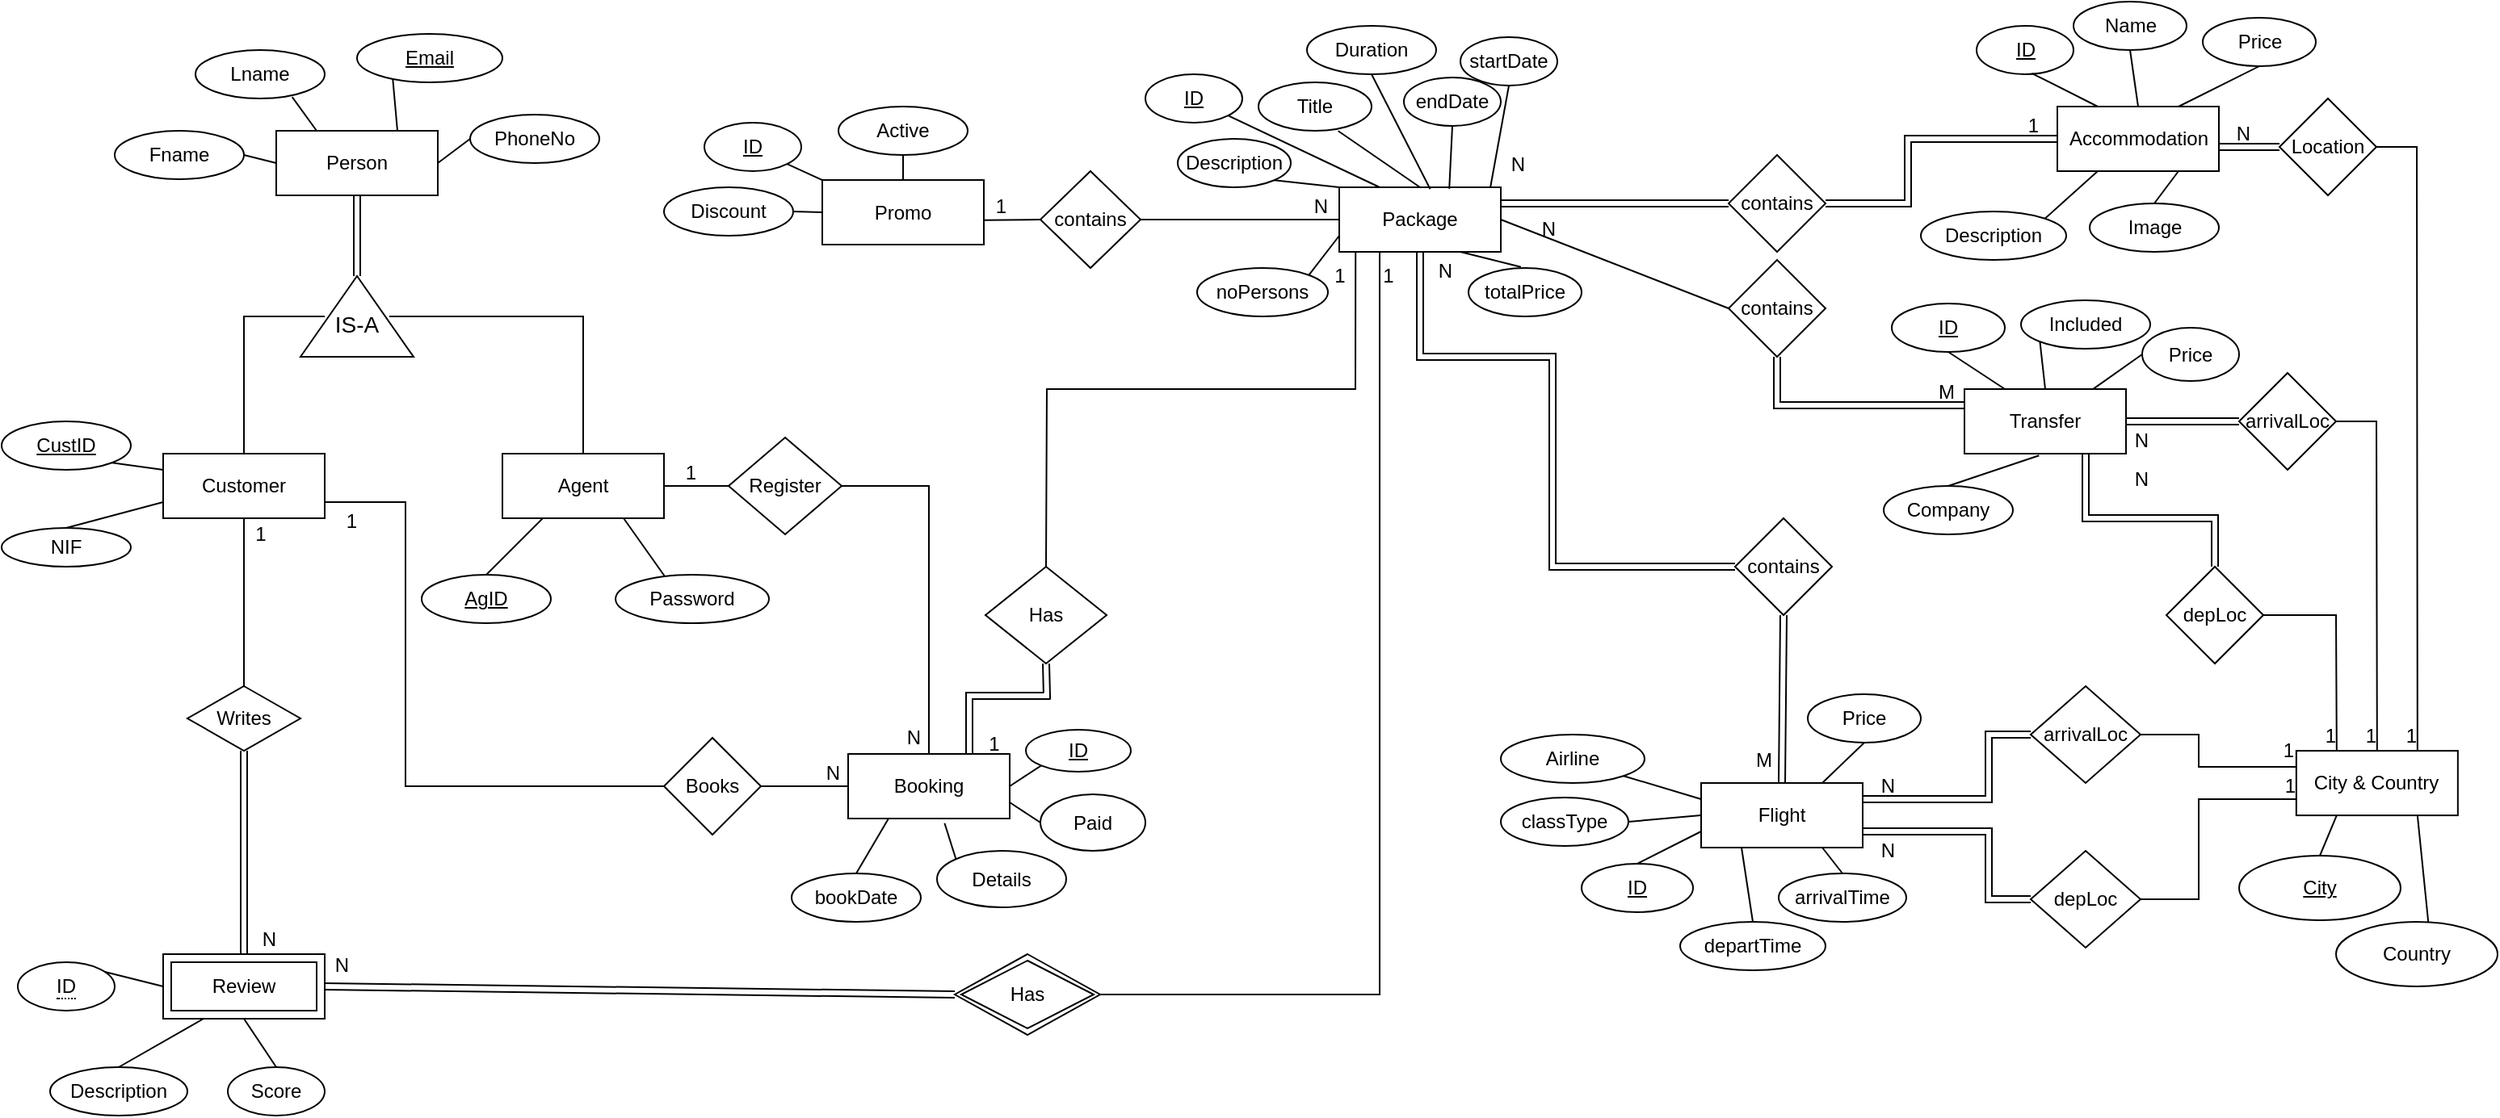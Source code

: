 <mxfile version="12.9.6" type="google" pages="2"><diagram id="LrRfWpcIahg0hzniRQLH" name="DER"><mxGraphModel dx="1908" dy="916" grid="1" gridSize="10" guides="1" tooltips="1" connect="1" arrows="1" fold="1" page="1" pageScale="1" pageWidth="1654" pageHeight="1169" math="0" shadow="0"><root><mxCell id="0"/><mxCell id="1" parent="0"/><mxCell id="YvbGoHJOwSnwVUTT-Wlr-1" value="Customer" style="whiteSpace=wrap;html=1;align=center;" parent="1" vertex="1"><mxGeometry x="130" y="350" width="100" height="40" as="geometry"/></mxCell><mxCell id="YvbGoHJOwSnwVUTT-Wlr-2" value="Agent" style="whiteSpace=wrap;html=1;align=center;" parent="1" vertex="1"><mxGeometry x="340" y="350" width="100" height="40" as="geometry"/></mxCell><mxCell id="YvbGoHJOwSnwVUTT-Wlr-4" value="CustID" style="ellipse;whiteSpace=wrap;html=1;align=center;fontStyle=4;" parent="1" vertex="1"><mxGeometry x="30" y="330" width="80" height="30" as="geometry"/></mxCell><mxCell id="YvbGoHJOwSnwVUTT-Wlr-5" value="Fname" style="ellipse;whiteSpace=wrap;html=1;align=center;" parent="1" vertex="1"><mxGeometry x="100" y="150" width="80" height="30" as="geometry"/></mxCell><mxCell id="YvbGoHJOwSnwVUTT-Wlr-9" value="Lname" style="ellipse;whiteSpace=wrap;html=1;align=center;" parent="1" vertex="1"><mxGeometry x="150" y="100" width="80" height="30" as="geometry"/></mxCell><mxCell id="YvbGoHJOwSnwVUTT-Wlr-11" value="PhoneNo" style="ellipse;whiteSpace=wrap;html=1;align=center;" parent="1" vertex="1"><mxGeometry x="320" y="140" width="80" height="30" as="geometry"/></mxCell><mxCell id="YvbGoHJOwSnwVUTT-Wlr-12" value="AgID" style="ellipse;whiteSpace=wrap;html=1;align=center;fontStyle=4;" parent="1" vertex="1"><mxGeometry x="290" y="425" width="80" height="30" as="geometry"/></mxCell><mxCell id="YvbGoHJOwSnwVUTT-Wlr-16" value="Password" style="ellipse;whiteSpace=wrap;html=1;align=center;" parent="1" vertex="1"><mxGeometry x="410" y="425" width="95" height="30" as="geometry"/></mxCell><mxCell id="YvbGoHJOwSnwVUTT-Wlr-17" value="Accommodation" style="whiteSpace=wrap;html=1;align=center;" parent="1" vertex="1"><mxGeometry x="1302.5" y="135" width="100" height="40" as="geometry"/></mxCell><mxCell id="YvbGoHJOwSnwVUTT-Wlr-18" value="Flight" style="whiteSpace=wrap;html=1;align=center;" parent="1" vertex="1"><mxGeometry x="1082" y="554" width="100" height="40" as="geometry"/></mxCell><mxCell id="YvbGoHJOwSnwVUTT-Wlr-19" value="Transfer" style="whiteSpace=wrap;html=1;align=center;" parent="1" vertex="1"><mxGeometry x="1245" y="310" width="100" height="40" as="geometry"/></mxCell><mxCell id="YvbGoHJOwSnwVUTT-Wlr-20" value="Package" style="whiteSpace=wrap;html=1;align=center;" parent="1" vertex="1"><mxGeometry x="858" y="185" width="100" height="40" as="geometry"/></mxCell><mxCell id="YvbGoHJOwSnwVUTT-Wlr-21" value="Booking" style="whiteSpace=wrap;html=1;align=center;" parent="1" vertex="1"><mxGeometry x="554" y="536" width="100" height="40" as="geometry"/></mxCell><mxCell id="AS50TfnO9rBTxz7dZ2TO-1" value="Person" style="whiteSpace=wrap;html=1;align=center;" vertex="1" parent="1"><mxGeometry x="200" y="150" width="100" height="40" as="geometry"/></mxCell><mxCell id="AS50TfnO9rBTxz7dZ2TO-2" value="Description" style="ellipse;whiteSpace=wrap;html=1;align=center;" vertex="1" parent="1"><mxGeometry x="60" y="730" width="85" height="30" as="geometry"/></mxCell><mxCell id="YozBni_DAdG53EQnPw6a-2" value="ID" style="ellipse;whiteSpace=wrap;html=1;align=center;fontStyle=4;" vertex="1" parent="1"><mxGeometry x="738" y="115" width="60" height="30" as="geometry"/></mxCell><mxCell id="YozBni_DAdG53EQnPw6a-4" value="" style="endArrow=none;html=1;rounded=0;exitX=1;exitY=1;exitDx=0;exitDy=0;entryX=0.25;entryY=0;entryDx=0;entryDy=0;" edge="1" parent="1" source="YozBni_DAdG53EQnPw6a-2" target="YvbGoHJOwSnwVUTT-Wlr-20"><mxGeometry relative="1" as="geometry"><mxPoint x="468" y="425" as="sourcePoint"/><mxPoint x="628" y="425" as="targetPoint"/></mxGeometry></mxCell><mxCell id="YozBni_DAdG53EQnPw6a-6" value="" style="endArrow=none;html=1;rounded=0;exitX=0.705;exitY=1.004;exitDx=0;exitDy=0;entryX=0.5;entryY=0;entryDx=0;entryDy=0;exitPerimeter=0;" edge="1" parent="1" source="YozBni_DAdG53EQnPw6a-23" target="YvbGoHJOwSnwVUTT-Wlr-20"><mxGeometry relative="1" as="geometry"><mxPoint x="902.645" y="119.142" as="sourcePoint"/><mxPoint x="988" y="175" as="targetPoint"/></mxGeometry></mxCell><mxCell id="YozBni_DAdG53EQnPw6a-8" value="Description" style="ellipse;whiteSpace=wrap;html=1;align=center;" vertex="1" parent="1"><mxGeometry x="758" y="155" width="70" height="30" as="geometry"/></mxCell><mxCell id="YozBni_DAdG53EQnPw6a-9" value="" style="endArrow=none;html=1;rounded=0;exitX=0;exitY=0;exitDx=0;exitDy=0;entryX=1;entryY=1;entryDx=0;entryDy=0;" edge="1" parent="1" source="YvbGoHJOwSnwVUTT-Wlr-20" target="YozBni_DAdG53EQnPw6a-8"><mxGeometry relative="1" as="geometry"><mxPoint x="838" y="415" as="sourcePoint"/><mxPoint x="998" y="415" as="targetPoint"/></mxGeometry></mxCell><mxCell id="YozBni_DAdG53EQnPw6a-10" value="totalPrice" style="ellipse;whiteSpace=wrap;html=1;align=center;" vertex="1" parent="1"><mxGeometry x="938" y="235" width="70" height="30" as="geometry"/></mxCell><mxCell id="YozBni_DAdG53EQnPw6a-11" value="" style="endArrow=none;html=1;rounded=0;exitX=0.75;exitY=1;exitDx=0;exitDy=0;entryX=0.464;entryY=-0.021;entryDx=0;entryDy=0;entryPerimeter=0;" edge="1" parent="1" source="YvbGoHJOwSnwVUTT-Wlr-20" target="YozBni_DAdG53EQnPw6a-10"><mxGeometry relative="1" as="geometry"><mxPoint x="808" y="455" as="sourcePoint"/><mxPoint x="968" y="455" as="targetPoint"/></mxGeometry></mxCell><mxCell id="YozBni_DAdG53EQnPw6a-12" value="Duration" style="ellipse;whiteSpace=wrap;html=1;align=center;" vertex="1" parent="1"><mxGeometry x="838" y="85" width="80" height="30" as="geometry"/></mxCell><mxCell id="AS50TfnO9rBTxz7dZ2TO-6" value="" style="triangle;whiteSpace=wrap;html=1;rotation=-90;" vertex="1" parent="1"><mxGeometry x="225" y="230" width="50" height="70" as="geometry"/></mxCell><mxCell id="YozBni_DAdG53EQnPw6a-13" value="" style="endArrow=none;html=1;rounded=0;entryX=0.5;entryY=1;entryDx=0;entryDy=0;exitX=0.563;exitY=0.028;exitDx=0;exitDy=0;exitPerimeter=0;" edge="1" parent="1" source="YvbGoHJOwSnwVUTT-Wlr-20" target="YozBni_DAdG53EQnPw6a-12"><mxGeometry relative="1" as="geometry"><mxPoint x="908" y="186" as="sourcePoint"/><mxPoint x="958" y="285" as="targetPoint"/></mxGeometry></mxCell><mxCell id="YozBni_DAdG53EQnPw6a-14" value="startDate" style="ellipse;whiteSpace=wrap;html=1;align=center;" vertex="1" parent="1"><mxGeometry x="933" y="92" width="60" height="30" as="geometry"/></mxCell><mxCell id="AS50TfnO9rBTxz7dZ2TO-7" value="&lt;font style=&quot;font-size: 14px&quot;&gt;IS-A&lt;/font&gt;" style="text;html=1;strokeColor=none;fillColor=none;align=center;verticalAlign=middle;whiteSpace=wrap;rounded=0;" vertex="1" parent="1"><mxGeometry x="230" y="260" width="40" height="20" as="geometry"/></mxCell><mxCell id="YozBni_DAdG53EQnPw6a-15" value="" style="endArrow=none;html=1;rounded=0;entryX=0.5;entryY=1;entryDx=0;entryDy=0;exitX=0.936;exitY=-0.006;exitDx=0;exitDy=0;exitPerimeter=0;" edge="1" parent="1" source="YvbGoHJOwSnwVUTT-Wlr-20" target="YozBni_DAdG53EQnPw6a-14"><mxGeometry relative="1" as="geometry"><mxPoint x="927" y="245" as="sourcePoint"/><mxPoint x="988" y="385" as="targetPoint"/></mxGeometry></mxCell><mxCell id="YozBni_DAdG53EQnPw6a-16" value="endDate" style="ellipse;whiteSpace=wrap;html=1;align=center;" vertex="1" parent="1"><mxGeometry x="898" y="117" width="60" height="30" as="geometry"/></mxCell><mxCell id="YozBni_DAdG53EQnPw6a-17" value="" style="endArrow=none;html=1;rounded=0;exitX=0.681;exitY=0.024;exitDx=0;exitDy=0;entryX=0.5;entryY=1;entryDx=0;entryDy=0;exitPerimeter=0;" edge="1" parent="1" source="YvbGoHJOwSnwVUTT-Wlr-20" target="YozBni_DAdG53EQnPw6a-16"><mxGeometry relative="1" as="geometry"><mxPoint x="868" y="475" as="sourcePoint"/><mxPoint x="1028" y="475" as="targetPoint"/></mxGeometry></mxCell><mxCell id="YozBni_DAdG53EQnPw6a-18" value="noPersons" style="ellipse;whiteSpace=wrap;html=1;align=center;" vertex="1" parent="1"><mxGeometry x="770" y="235" width="81" height="30" as="geometry"/></mxCell><mxCell id="AS50TfnO9rBTxz7dZ2TO-9" value="" style="shape=link;html=1;rounded=0;exitX=0.5;exitY=1;exitDx=0;exitDy=0;entryX=1;entryY=0.5;entryDx=0;entryDy=0;" edge="1" parent="1" source="AS50TfnO9rBTxz7dZ2TO-1" target="AS50TfnO9rBTxz7dZ2TO-6"><mxGeometry relative="1" as="geometry"><mxPoint x="270" y="210" as="sourcePoint"/><mxPoint x="430" y="210" as="targetPoint"/></mxGeometry></mxCell><mxCell id="AS50TfnO9rBTxz7dZ2TO-10" value="" style="resizable=0;html=1;align=right;verticalAlign=bottom;" connectable="0" vertex="1" parent="AS50TfnO9rBTxz7dZ2TO-9"><mxGeometry x="1" relative="1" as="geometry"/></mxCell><mxCell id="AS50TfnO9rBTxz7dZ2TO-11" value="" style="endArrow=none;html=1;rounded=0;exitX=1;exitY=0.5;exitDx=0;exitDy=0;entryX=0;entryY=0.5;entryDx=0;entryDy=0;" edge="1" parent="1" source="YvbGoHJOwSnwVUTT-Wlr-5" target="AS50TfnO9rBTxz7dZ2TO-1"><mxGeometry relative="1" as="geometry"><mxPoint x="120" y="170" as="sourcePoint"/><mxPoint x="280" y="170" as="targetPoint"/></mxGeometry></mxCell><mxCell id="YozBni_DAdG53EQnPw6a-19" value="" style="endArrow=none;html=1;rounded=0;exitX=0;exitY=0.75;exitDx=0;exitDy=0;entryX=1;entryY=0;entryDx=0;entryDy=0;" edge="1" parent="1" source="YvbGoHJOwSnwVUTT-Wlr-20" target="YozBni_DAdG53EQnPw6a-18"><mxGeometry relative="1" as="geometry"><mxPoint x="988" y="415" as="sourcePoint"/><mxPoint x="1148" y="415" as="targetPoint"/></mxGeometry></mxCell><mxCell id="AS50TfnO9rBTxz7dZ2TO-13" value="" style="endArrow=none;html=1;rounded=0;exitX=0.748;exitY=0.969;exitDx=0;exitDy=0;entryX=0.25;entryY=0;entryDx=0;entryDy=0;exitPerimeter=0;" edge="1" parent="1" source="YvbGoHJOwSnwVUTT-Wlr-9" target="AS50TfnO9rBTxz7dZ2TO-1"><mxGeometry relative="1" as="geometry"><mxPoint x="90" y="280" as="sourcePoint"/><mxPoint x="250" y="280" as="targetPoint"/></mxGeometry></mxCell><mxCell id="AS50TfnO9rBTxz7dZ2TO-14" value="" style="endArrow=none;html=1;rounded=0;exitX=0.246;exitY=0.931;exitDx=0;exitDy=0;entryX=0.75;entryY=0;entryDx=0;entryDy=0;exitPerimeter=0;" edge="1" parent="1" source="AS50TfnO9rBTxz7dZ2TO-21" target="AS50TfnO9rBTxz7dZ2TO-1"><mxGeometry relative="1" as="geometry"><mxPoint x="244.645" y="94.142" as="sourcePoint"/><mxPoint x="630" y="60" as="targetPoint"/></mxGeometry></mxCell><mxCell id="AS50TfnO9rBTxz7dZ2TO-15" value="" style="endArrow=none;html=1;rounded=0;exitX=1;exitY=0.5;exitDx=0;exitDy=0;entryX=0;entryY=0.5;entryDx=0;entryDy=0;" edge="1" parent="1" source="AS50TfnO9rBTxz7dZ2TO-1" target="YvbGoHJOwSnwVUTT-Wlr-11"><mxGeometry relative="1" as="geometry"><mxPoint x="350" y="220" as="sourcePoint"/><mxPoint x="510" y="220" as="targetPoint"/></mxGeometry></mxCell><mxCell id="AS50TfnO9rBTxz7dZ2TO-16" value="" style="endArrow=none;html=1;rounded=0;entryX=0;entryY=0.25;entryDx=0;entryDy=0;exitX=0.5;exitY=0;exitDx=0;exitDy=0;" edge="1" parent="1" source="YvbGoHJOwSnwVUTT-Wlr-1" target="AS50TfnO9rBTxz7dZ2TO-7"><mxGeometry relative="1" as="geometry"><mxPoint x="150" y="280" as="sourcePoint"/><mxPoint x="310" y="280" as="targetPoint"/><Array as="points"><mxPoint x="180" y="265"/></Array></mxGeometry></mxCell><mxCell id="AS50TfnO9rBTxz7dZ2TO-17" value="" style="endArrow=none;html=1;rounded=0;exitX=1;exitY=0.25;exitDx=0;exitDy=0;entryX=0.5;entryY=0;entryDx=0;entryDy=0;" edge="1" parent="1" source="AS50TfnO9rBTxz7dZ2TO-7" target="YvbGoHJOwSnwVUTT-Wlr-2"><mxGeometry relative="1" as="geometry"><mxPoint x="460" y="270" as="sourcePoint"/><mxPoint x="620" y="270" as="targetPoint"/><Array as="points"><mxPoint x="390" y="265"/></Array></mxGeometry></mxCell><mxCell id="AS50TfnO9rBTxz7dZ2TO-21" value="Email" style="ellipse;whiteSpace=wrap;html=1;align=center;fontStyle=4;" vertex="1" parent="1"><mxGeometry x="250" y="90" width="90" height="30" as="geometry"/></mxCell><mxCell id="AS50TfnO9rBTxz7dZ2TO-23" value="NIF" style="ellipse;whiteSpace=wrap;html=1;align=center;" vertex="1" parent="1"><mxGeometry x="30" y="396" width="80" height="24" as="geometry"/></mxCell><mxCell id="AS50TfnO9rBTxz7dZ2TO-24" value="" style="endArrow=none;html=1;rounded=0;exitX=0;exitY=0.25;exitDx=0;exitDy=0;entryX=1;entryY=1;entryDx=0;entryDy=0;" edge="1" parent="1" source="YvbGoHJOwSnwVUTT-Wlr-1" target="YvbGoHJOwSnwVUTT-Wlr-4"><mxGeometry relative="1" as="geometry"><mxPoint x="110" y="480" as="sourcePoint"/><mxPoint x="270" y="480" as="targetPoint"/></mxGeometry></mxCell><mxCell id="AS50TfnO9rBTxz7dZ2TO-25" value="" style="endArrow=none;html=1;rounded=0;exitX=0;exitY=0.75;exitDx=0;exitDy=0;entryX=0.5;entryY=0;entryDx=0;entryDy=0;" edge="1" parent="1" source="YvbGoHJOwSnwVUTT-Wlr-1" target="AS50TfnO9rBTxz7dZ2TO-23"><mxGeometry relative="1" as="geometry"><mxPoint x="140" y="500" as="sourcePoint"/><mxPoint x="300" y="500" as="targetPoint"/></mxGeometry></mxCell><mxCell id="AS50TfnO9rBTxz7dZ2TO-26" value="" style="endArrow=none;html=1;rounded=0;exitX=0.25;exitY=1;exitDx=0;exitDy=0;entryX=0.5;entryY=0;entryDx=0;entryDy=0;" edge="1" parent="1" source="YvbGoHJOwSnwVUTT-Wlr-2" target="YvbGoHJOwSnwVUTT-Wlr-12"><mxGeometry relative="1" as="geometry"><mxPoint x="250" y="580" as="sourcePoint"/><mxPoint x="410" y="580" as="targetPoint"/></mxGeometry></mxCell><mxCell id="YozBni_DAdG53EQnPw6a-22" value="ID" style="ellipse;whiteSpace=wrap;html=1;align=center;fontStyle=4;" vertex="1" parent="1"><mxGeometry x="1252.5" y="85" width="60" height="30" as="geometry"/></mxCell><mxCell id="YozBni_DAdG53EQnPw6a-23" value="Title" style="ellipse;whiteSpace=wrap;html=1;align=center;" vertex="1" parent="1"><mxGeometry x="808" y="120" width="70" height="30" as="geometry"/></mxCell><mxCell id="AS50TfnO9rBTxz7dZ2TO-27" value="" style="endArrow=none;html=1;rounded=0;exitX=0.75;exitY=1;exitDx=0;exitDy=0;entryX=0.323;entryY=0.042;entryDx=0;entryDy=0;entryPerimeter=0;" edge="1" parent="1" source="YvbGoHJOwSnwVUTT-Wlr-2" target="YvbGoHJOwSnwVUTT-Wlr-16"><mxGeometry relative="1" as="geometry"><mxPoint x="380" y="490" as="sourcePoint"/><mxPoint x="540" y="490" as="targetPoint"/></mxGeometry></mxCell><mxCell id="YozBni_DAdG53EQnPw6a-24" value="" style="endArrow=none;html=1;rounded=0;exitX=0.57;exitY=0.98;exitDx=0;exitDy=0;exitPerimeter=0;entryX=0.25;entryY=0;entryDx=0;entryDy=0;" edge="1" parent="1" source="YozBni_DAdG53EQnPw6a-22" target="YvbGoHJOwSnwVUTT-Wlr-17"><mxGeometry relative="1" as="geometry"><mxPoint x="1072.5" y="260" as="sourcePoint"/><mxPoint x="1232.5" y="260" as="targetPoint"/></mxGeometry></mxCell><mxCell id="YozBni_DAdG53EQnPw6a-25" value="Name" style="ellipse;whiteSpace=wrap;html=1;align=center;" vertex="1" parent="1"><mxGeometry x="1312.5" y="70" width="70" height="30" as="geometry"/></mxCell><mxCell id="YozBni_DAdG53EQnPw6a-26" value="" style="endArrow=none;html=1;rounded=0;exitX=0.5;exitY=1;exitDx=0;exitDy=0;entryX=0.5;entryY=0;entryDx=0;entryDy=0;" edge="1" parent="1" source="YozBni_DAdG53EQnPw6a-25" target="YvbGoHJOwSnwVUTT-Wlr-17"><mxGeometry relative="1" as="geometry"><mxPoint x="1342.5" y="410" as="sourcePoint"/><mxPoint x="1502.5" y="410" as="targetPoint"/></mxGeometry></mxCell><mxCell id="YozBni_DAdG53EQnPw6a-27" value="" style="endArrow=none;html=1;rounded=0;entryX=0.5;entryY=1;entryDx=0;entryDy=0;exitX=0.75;exitY=0;exitDx=0;exitDy=0;" edge="1" parent="1" source="YvbGoHJOwSnwVUTT-Wlr-17" target="YozBni_DAdG53EQnPw6a-28"><mxGeometry relative="1" as="geometry"><mxPoint x="1392.5" y="480" as="sourcePoint"/><mxPoint x="1552.5" y="480" as="targetPoint"/></mxGeometry></mxCell><mxCell id="YozBni_DAdG53EQnPw6a-28" value="Price" style="ellipse;whiteSpace=wrap;html=1;align=center;" vertex="1" parent="1"><mxGeometry x="1392.5" y="80" width="70" height="30" as="geometry"/></mxCell><mxCell id="AS50TfnO9rBTxz7dZ2TO-28" value="" style="endArrow=none;html=1;rounded=0;exitX=0;exitY=0.5;exitDx=0;exitDy=0;entryX=0.5;entryY=0;entryDx=0;entryDy=0;" edge="1" parent="1" source="AS50TfnO9rBTxz7dZ2TO-46" target="AS50TfnO9rBTxz7dZ2TO-47"><mxGeometry relative="1" as="geometry"><mxPoint x="155" y="710" as="sourcePoint"/><mxPoint x="110" y="750" as="targetPoint"/></mxGeometry></mxCell><mxCell id="AS50TfnO9rBTxz7dZ2TO-29" value="" style="endArrow=none;html=1;rounded=0;exitX=0.25;exitY=1;exitDx=0;exitDy=0;entryX=0.5;entryY=0;entryDx=0;entryDy=0;" edge="1" parent="1" source="AS50TfnO9rBTxz7dZ2TO-46" target="AS50TfnO9rBTxz7dZ2TO-2"><mxGeometry relative="1" as="geometry"><mxPoint x="212.0" y="709.32" as="sourcePoint"/><mxPoint x="360" y="820" as="targetPoint"/></mxGeometry></mxCell><mxCell id="AS50TfnO9rBTxz7dZ2TO-30" value="ID" style="ellipse;whiteSpace=wrap;html=1;align=center;fontStyle=4;" vertex="1" parent="1"><mxGeometry x="1200" y="257" width="70" height="30" as="geometry"/></mxCell><mxCell id="AS50TfnO9rBTxz7dZ2TO-31" value="ID" style="ellipse;whiteSpace=wrap;html=1;align=center;fontStyle=4;" vertex="1" parent="1"><mxGeometry x="664" y="521" width="65" height="26" as="geometry"/></mxCell><mxCell id="AS50TfnO9rBTxz7dZ2TO-32" value="Paid" style="ellipse;whiteSpace=wrap;html=1;align=center;" vertex="1" parent="1"><mxGeometry x="673" y="561" width="65" height="35" as="geometry"/></mxCell><mxCell id="AS50TfnO9rBTxz7dZ2TO-33" value="bookDate" style="ellipse;whiteSpace=wrap;html=1;align=center;" vertex="1" parent="1"><mxGeometry x="519" y="610" width="80" height="30" as="geometry"/></mxCell><mxCell id="AS50TfnO9rBTxz7dZ2TO-36" value="Details" style="ellipse;whiteSpace=wrap;html=1;align=center;" vertex="1" parent="1"><mxGeometry x="609" y="596" width="80" height="35" as="geometry"/></mxCell><mxCell id="AS50TfnO9rBTxz7dZ2TO-37" value="Company" style="ellipse;whiteSpace=wrap;html=1;align=center;" vertex="1" parent="1"><mxGeometry x="1195" y="370" width="80" height="30" as="geometry"/></mxCell><mxCell id="YozBni_DAdG53EQnPw6a-32" value="ID" style="ellipse;whiteSpace=wrap;html=1;align=center;fontStyle=4;" vertex="1" parent="1"><mxGeometry x="1008" y="604" width="69" height="30" as="geometry"/></mxCell><mxCell id="YozBni_DAdG53EQnPw6a-33" value="Price" style="ellipse;whiteSpace=wrap;html=1;align=center;" vertex="1" parent="1"><mxGeometry x="1148" y="499" width="70" height="30" as="geometry"/></mxCell><mxCell id="YozBni_DAdG53EQnPw6a-34" value="departTime" style="ellipse;whiteSpace=wrap;html=1;align=center;" vertex="1" parent="1"><mxGeometry x="1069" y="640" width="90" height="30" as="geometry"/></mxCell><mxCell id="YozBni_DAdG53EQnPw6a-35" value="Airline" style="ellipse;whiteSpace=wrap;html=1;align=center;" vertex="1" parent="1"><mxGeometry x="958" y="524" width="89" height="30" as="geometry"/></mxCell><mxCell id="YozBni_DAdG53EQnPw6a-37" value="classType" style="ellipse;whiteSpace=wrap;html=1;align=center;" vertex="1" parent="1"><mxGeometry x="958" y="563" width="79" height="30" as="geometry"/></mxCell><mxCell id="YozBni_DAdG53EQnPw6a-38" value="" style="endArrow=none;html=1;rounded=0;entryX=0;entryY=0.75;entryDx=0;entryDy=0;exitX=0.5;exitY=0;exitDx=0;exitDy=0;" edge="1" parent="1" source="YozBni_DAdG53EQnPw6a-32" target="YvbGoHJOwSnwVUTT-Wlr-18"><mxGeometry relative="1" as="geometry"><mxPoint x="886" y="534" as="sourcePoint"/><mxPoint x="1046" y="534" as="targetPoint"/></mxGeometry></mxCell><mxCell id="AS50TfnO9rBTxz7dZ2TO-40" value="Image" style="ellipse;whiteSpace=wrap;html=1;align=center;" vertex="1" parent="1"><mxGeometry x="1322.5" y="195" width="80" height="30" as="geometry"/></mxCell><mxCell id="AS50TfnO9rBTxz7dZ2TO-41" value="" style="endArrow=none;html=1;rounded=0;exitX=0.75;exitY=1;exitDx=0;exitDy=0;entryX=0.5;entryY=0;entryDx=0;entryDy=0;" edge="1" parent="1" source="YvbGoHJOwSnwVUTT-Wlr-17" target="AS50TfnO9rBTxz7dZ2TO-40"><mxGeometry relative="1" as="geometry"><mxPoint x="1382.5" y="300" as="sourcePoint"/><mxPoint x="1542.5" y="300" as="targetPoint"/></mxGeometry></mxCell><mxCell id="AS50TfnO9rBTxz7dZ2TO-42" value="" style="endArrow=none;html=1;rounded=0;exitX=0.25;exitY=0;exitDx=0;exitDy=0;entryX=0.5;entryY=1;entryDx=0;entryDy=0;" edge="1" parent="1" source="YvbGoHJOwSnwVUTT-Wlr-19" target="AS50TfnO9rBTxz7dZ2TO-30"><mxGeometry relative="1" as="geometry"><mxPoint x="1275" y="450" as="sourcePoint"/><mxPoint x="1435" y="450" as="targetPoint"/></mxGeometry></mxCell><mxCell id="AS50TfnO9rBTxz7dZ2TO-43" value="" style="endArrow=none;html=1;rounded=0;exitX=0.462;exitY=1.028;exitDx=0;exitDy=0;entryX=0.5;entryY=0;entryDx=0;entryDy=0;exitPerimeter=0;" edge="1" parent="1" source="YvbGoHJOwSnwVUTT-Wlr-19" target="AS50TfnO9rBTxz7dZ2TO-37"><mxGeometry relative="1" as="geometry"><mxPoint x="1305" y="380" as="sourcePoint"/><mxPoint x="1465" y="380" as="targetPoint"/></mxGeometry></mxCell><mxCell id="AS50TfnO9rBTxz7dZ2TO-44" value="" style="endArrow=none;html=1;rounded=0;exitX=0;exitY=1;exitDx=0;exitDy=0;entryX=1;entryY=0.5;entryDx=0;entryDy=0;" edge="1" parent="1" source="AS50TfnO9rBTxz7dZ2TO-31" target="YvbGoHJOwSnwVUTT-Wlr-21"><mxGeometry relative="1" as="geometry"><mxPoint x="574" y="596" as="sourcePoint"/><mxPoint x="505.5" y="580.88" as="targetPoint"/></mxGeometry></mxCell><mxCell id="AS50TfnO9rBTxz7dZ2TO-45" value="" style="endArrow=none;html=1;rounded=0;exitX=1;exitY=0.75;exitDx=0;exitDy=0;entryX=0;entryY=0.5;entryDx=0;entryDy=0;" edge="1" parent="1" source="YvbGoHJOwSnwVUTT-Wlr-21" target="AS50TfnO9rBTxz7dZ2TO-32"><mxGeometry relative="1" as="geometry"><mxPoint x="534" y="636" as="sourcePoint"/><mxPoint x="694" y="636" as="targetPoint"/></mxGeometry></mxCell><mxCell id="AS50TfnO9rBTxz7dZ2TO-46" value="Review" style="shape=ext;margin=3;double=1;whiteSpace=wrap;html=1;align=center;" vertex="1" parent="1"><mxGeometry x="130" y="660" width="100" height="40" as="geometry"/></mxCell><mxCell id="AS50TfnO9rBTxz7dZ2TO-47" value="&lt;span style=&quot;border-bottom: 1px dotted&quot;&gt;ID&lt;/span&gt;" style="ellipse;whiteSpace=wrap;html=1;align=center;" vertex="1" parent="1"><mxGeometry x="40" y="665" width="60" height="30" as="geometry"/></mxCell><mxCell id="AS50TfnO9rBTxz7dZ2TO-50" value="Description" style="ellipse;whiteSpace=wrap;html=1;align=center;" vertex="1" parent="1"><mxGeometry x="1218" y="200" width="90" height="30" as="geometry"/></mxCell><mxCell id="AS50TfnO9rBTxz7dZ2TO-51" value="" style="endArrow=none;html=1;rounded=0;exitX=1;exitY=0;exitDx=0;exitDy=0;entryX=0.25;entryY=1;entryDx=0;entryDy=0;" edge="1" parent="1" source="AS50TfnO9rBTxz7dZ2TO-50" target="YvbGoHJOwSnwVUTT-Wlr-17"><mxGeometry relative="1" as="geometry"><mxPoint x="1232.5" y="270" as="sourcePoint"/><mxPoint x="1392.5" y="270" as="targetPoint"/></mxGeometry></mxCell><mxCell id="AS50TfnO9rBTxz7dZ2TO-52" value="Price" style="ellipse;whiteSpace=wrap;html=1;align=center;" vertex="1" parent="1"><mxGeometry x="1355" y="272" width="60" height="33" as="geometry"/></mxCell><mxCell id="AS50TfnO9rBTxz7dZ2TO-53" value="" style="endArrow=none;html=1;rounded=0;exitX=0.797;exitY=-0.002;exitDx=0;exitDy=0;entryX=0;entryY=0.5;entryDx=0;entryDy=0;exitPerimeter=0;" edge="1" parent="1" source="YvbGoHJOwSnwVUTT-Wlr-19" target="AS50TfnO9rBTxz7dZ2TO-52"><mxGeometry relative="1" as="geometry"><mxPoint x="1365" y="350" as="sourcePoint"/><mxPoint x="1525" y="350" as="targetPoint"/></mxGeometry></mxCell><mxCell id="AS50TfnO9rBTxz7dZ2TO-54" value="Promo" style="whiteSpace=wrap;html=1;align=center;" vertex="1" parent="1"><mxGeometry x="538" y="180.5" width="100" height="40" as="geometry"/></mxCell><mxCell id="YozBni_DAdG53EQnPw6a-40" value="arrivalTime" style="ellipse;whiteSpace=wrap;html=1;align=center;" vertex="1" parent="1"><mxGeometry x="1130" y="610" width="79" height="30" as="geometry"/></mxCell><mxCell id="AS50TfnO9rBTxz7dZ2TO-58" value="Included" style="ellipse;whiteSpace=wrap;html=1;align=center;" vertex="1" parent="1"><mxGeometry x="1280" y="255" width="80" height="30" as="geometry"/></mxCell><mxCell id="AS50TfnO9rBTxz7dZ2TO-59" value="" style="endArrow=none;html=1;rounded=0;exitX=0.5;exitY=0;exitDx=0;exitDy=0;entryX=0;entryY=1;entryDx=0;entryDy=0;" edge="1" parent="1" source="YvbGoHJOwSnwVUTT-Wlr-19" target="AS50TfnO9rBTxz7dZ2TO-58"><mxGeometry relative="1" as="geometry"><mxPoint x="1415" y="370" as="sourcePoint"/><mxPoint x="1575" y="370" as="targetPoint"/></mxGeometry></mxCell><mxCell id="AS50TfnO9rBTxz7dZ2TO-61" value="ID" style="ellipse;whiteSpace=wrap;html=1;align=center;fontStyle=4;" vertex="1" parent="1"><mxGeometry x="465" y="145" width="60" height="30" as="geometry"/></mxCell><mxCell id="AS50TfnO9rBTxz7dZ2TO-62" value="Active" style="ellipse;whiteSpace=wrap;html=1;align=center;" vertex="1" parent="1"><mxGeometry x="548" y="135" width="80" height="30" as="geometry"/></mxCell><mxCell id="AS50TfnO9rBTxz7dZ2TO-67" value="Writes" style="shape=rhombus;perimeter=rhombusPerimeter;whiteSpace=wrap;html=1;align=center;" vertex="1" parent="1"><mxGeometry x="145" y="494" width="70" height="40" as="geometry"/></mxCell><mxCell id="AS50TfnO9rBTxz7dZ2TO-68" value="" style="endArrow=none;html=1;rounded=0;exitX=0.5;exitY=1;exitDx=0;exitDy=0;entryX=0.5;entryY=0;entryDx=0;entryDy=0;" edge="1" parent="1" source="YvbGoHJOwSnwVUTT-Wlr-1" target="AS50TfnO9rBTxz7dZ2TO-67"><mxGeometry relative="1" as="geometry"><mxPoint x="80" y="600" as="sourcePoint"/><mxPoint x="240" y="600" as="targetPoint"/></mxGeometry></mxCell><mxCell id="AS50TfnO9rBTxz7dZ2TO-69" value="1" style="text;html=1;align=center;verticalAlign=middle;resizable=0;points=[];labelBackgroundColor=none;" connectable="0" vertex="1" parent="AS50TfnO9rBTxz7dZ2TO-68"><mxGeometry x="-0.382" y="2" relative="1" as="geometry"><mxPoint x="8" y="-22.09" as="offset"/></mxGeometry></mxCell><mxCell id="AS50TfnO9rBTxz7dZ2TO-70" value="" style="shape=link;html=1;rounded=0;exitX=0.5;exitY=1;exitDx=0;exitDy=0;entryX=0.5;entryY=0;entryDx=0;entryDy=0;" edge="1" parent="1" source="AS50TfnO9rBTxz7dZ2TO-67" target="AS50TfnO9rBTxz7dZ2TO-46"><mxGeometry relative="1" as="geometry"><mxPoint x="200" y="580" as="sourcePoint"/><mxPoint x="360" y="580" as="targetPoint"/></mxGeometry></mxCell><mxCell id="AS50TfnO9rBTxz7dZ2TO-71" value="N" style="resizable=0;html=1;align=right;verticalAlign=bottom;" connectable="0" vertex="1" parent="AS50TfnO9rBTxz7dZ2TO-70"><mxGeometry x="1" relative="1" as="geometry"><mxPoint x="20" y="-0.11" as="offset"/></mxGeometry></mxCell><mxCell id="AS50TfnO9rBTxz7dZ2TO-76" value="Discount" style="ellipse;whiteSpace=wrap;html=1;align=center;" vertex="1" parent="1"><mxGeometry x="440" y="185" width="80" height="30" as="geometry"/></mxCell><mxCell id="AS50TfnO9rBTxz7dZ2TO-77" value="" style="endArrow=none;html=1;rounded=0;entryX=0;entryY=0;entryDx=0;entryDy=0;exitX=1;exitY=1;exitDx=0;exitDy=0;" edge="1" parent="1" source="AS50TfnO9rBTxz7dZ2TO-61" target="AS50TfnO9rBTxz7dZ2TO-54"><mxGeometry relative="1" as="geometry"><mxPoint x="515" y="175" as="sourcePoint"/><mxPoint x="448" y="255.5" as="targetPoint"/></mxGeometry></mxCell><mxCell id="AS50TfnO9rBTxz7dZ2TO-78" value="" style="endArrow=none;html=1;rounded=0;exitX=0.5;exitY=0;exitDx=0;exitDy=0;entryX=0.5;entryY=1;entryDx=0;entryDy=0;" edge="1" parent="1" source="AS50TfnO9rBTxz7dZ2TO-54" target="AS50TfnO9rBTxz7dZ2TO-62"><mxGeometry relative="1" as="geometry"><mxPoint x="598" y="250.5" as="sourcePoint"/><mxPoint x="758" y="250.5" as="targetPoint"/></mxGeometry></mxCell><mxCell id="AS50TfnO9rBTxz7dZ2TO-79" value="" style="endArrow=none;html=1;rounded=0;exitX=0;exitY=0.5;exitDx=0;exitDy=0;entryX=1;entryY=0.5;entryDx=0;entryDy=0;" edge="1" parent="1" source="AS50TfnO9rBTxz7dZ2TO-54" target="AS50TfnO9rBTxz7dZ2TO-76"><mxGeometry relative="1" as="geometry"><mxPoint x="428" y="185.5" as="sourcePoint"/><mxPoint x="588" y="185.5" as="targetPoint"/></mxGeometry></mxCell><mxCell id="AS50TfnO9rBTxz7dZ2TO-81" value="Score" style="ellipse;whiteSpace=wrap;html=1;align=center;" vertex="1" parent="1"><mxGeometry x="170" y="730" width="60" height="30" as="geometry"/></mxCell><mxCell id="YozBni_DAdG53EQnPw6a-49" value="" style="endArrow=none;html=1;rounded=0;exitX=0.5;exitY=0;exitDx=0;exitDy=0;entryX=0.25;entryY=1;entryDx=0;entryDy=0;" edge="1" parent="1" source="YozBni_DAdG53EQnPw6a-34" target="YvbGoHJOwSnwVUTT-Wlr-18"><mxGeometry relative="1" as="geometry"><mxPoint x="826" y="584" as="sourcePoint"/><mxPoint x="986" y="584" as="targetPoint"/></mxGeometry></mxCell><mxCell id="YozBni_DAdG53EQnPw6a-51" value="" style="endArrow=none;html=1;rounded=0;entryX=0.5;entryY=0;entryDx=0;entryDy=0;exitX=0.75;exitY=1;exitDx=0;exitDy=0;" edge="1" parent="1" source="YvbGoHJOwSnwVUTT-Wlr-18" target="YozBni_DAdG53EQnPw6a-40"><mxGeometry relative="1" as="geometry"><mxPoint x="876" y="554" as="sourcePoint"/><mxPoint x="1036" y="554" as="targetPoint"/></mxGeometry></mxCell><mxCell id="YozBni_DAdG53EQnPw6a-52" value="" style="endArrow=none;html=1;rounded=0;exitX=0.5;exitY=1;exitDx=0;exitDy=0;entryX=0.75;entryY=0;entryDx=0;entryDy=0;" edge="1" parent="1" source="YozBni_DAdG53EQnPw6a-33" target="YvbGoHJOwSnwVUTT-Wlr-18"><mxGeometry relative="1" as="geometry"><mxPoint x="1206" y="444" as="sourcePoint"/><mxPoint x="1366" y="444" as="targetPoint"/></mxGeometry></mxCell><mxCell id="YozBni_DAdG53EQnPw6a-53" value="" style="endArrow=none;html=1;rounded=0;exitX=1;exitY=1;exitDx=0;exitDy=0;entryX=0;entryY=0.25;entryDx=0;entryDy=0;" edge="1" parent="1" source="YozBni_DAdG53EQnPw6a-35" target="YvbGoHJOwSnwVUTT-Wlr-18"><mxGeometry relative="1" as="geometry"><mxPoint x="856" y="574" as="sourcePoint"/><mxPoint x="1016" y="574" as="targetPoint"/></mxGeometry></mxCell><mxCell id="YozBni_DAdG53EQnPw6a-54" value="" style="endArrow=none;html=1;rounded=0;exitX=0;exitY=0.5;exitDx=0;exitDy=0;entryX=1;entryY=0.5;entryDx=0;entryDy=0;" edge="1" parent="1" source="YvbGoHJOwSnwVUTT-Wlr-18" target="YozBni_DAdG53EQnPw6a-37"><mxGeometry relative="1" as="geometry"><mxPoint x="787" y="534" as="sourcePoint"/><mxPoint x="1207" y="505" as="targetPoint"/></mxGeometry></mxCell><mxCell id="YozBni_DAdG53EQnPw6a-55" value="" style="endArrow=none;html=1;rounded=0;exitX=0.25;exitY=1;exitDx=0;exitDy=0;entryX=0.5;entryY=0;entryDx=0;entryDy=0;" edge="1" parent="1" source="YvbGoHJOwSnwVUTT-Wlr-21" target="AS50TfnO9rBTxz7dZ2TO-33"><mxGeometry relative="1" as="geometry"><mxPoint x="624" y="466" as="sourcePoint"/><mxPoint x="784" y="466" as="targetPoint"/></mxGeometry></mxCell><mxCell id="YozBni_DAdG53EQnPw6a-56" value="" style="endArrow=none;html=1;rounded=0;entryX=0;entryY=0;entryDx=0;entryDy=0;exitX=0.597;exitY=1.072;exitDx=0;exitDy=0;exitPerimeter=0;" edge="1" parent="1" source="YvbGoHJOwSnwVUTT-Wlr-21" target="AS50TfnO9rBTxz7dZ2TO-36"><mxGeometry relative="1" as="geometry"><mxPoint x="634" y="516" as="sourcePoint"/><mxPoint x="794" y="516" as="targetPoint"/></mxGeometry></mxCell><mxCell id="AS50TfnO9rBTxz7dZ2TO-82" value="" style="endArrow=none;html=1;rounded=0;exitX=0.5;exitY=1;exitDx=0;exitDy=0;entryX=0.5;entryY=0;entryDx=0;entryDy=0;" edge="1" parent="1" source="AS50TfnO9rBTxz7dZ2TO-46" target="AS50TfnO9rBTxz7dZ2TO-81"><mxGeometry relative="1" as="geometry"><mxPoint x="250" y="660" as="sourcePoint"/><mxPoint x="410" y="660" as="targetPoint"/></mxGeometry></mxCell><mxCell id="YozBni_DAdG53EQnPw6a-57" value="contains" style="shape=rhombus;perimeter=rhombusPerimeter;whiteSpace=wrap;html=1;align=center;" vertex="1" parent="1"><mxGeometry x="1099" y="165" width="60" height="60" as="geometry"/></mxCell><mxCell id="YozBni_DAdG53EQnPw6a-66" value="contains" style="shape=rhombus;perimeter=rhombusPerimeter;whiteSpace=wrap;html=1;align=center;" vertex="1" parent="1"><mxGeometry x="1103" y="390" width="60" height="60" as="geometry"/></mxCell><mxCell id="YozBni_DAdG53EQnPw6a-69" value="" style="shape=link;html=1;rounded=0;strokeWidth=1;entryX=0;entryY=0.5;entryDx=0;entryDy=0;exitX=1;exitY=0.5;exitDx=0;exitDy=0;" edge="1" parent="1" source="YozBni_DAdG53EQnPw6a-57" target="YvbGoHJOwSnwVUTT-Wlr-17"><mxGeometry relative="1" as="geometry"><mxPoint x="1499" y="325" as="sourcePoint"/><mxPoint x="1659" y="325" as="targetPoint"/><Array as="points"><mxPoint x="1210" y="195"/><mxPoint x="1210" y="155"/></Array></mxGeometry></mxCell><mxCell id="YozBni_DAdG53EQnPw6a-70" value="1" style="resizable=0;html=1;align=right;verticalAlign=bottom;" connectable="0" vertex="1" parent="YozBni_DAdG53EQnPw6a-69"><mxGeometry x="1" relative="1" as="geometry"><mxPoint x="-11.29" as="offset"/></mxGeometry></mxCell><mxCell id="YozBni_DAdG53EQnPw6a-71" value="" style="shape=link;html=1;rounded=0;strokeWidth=1;entryX=1;entryY=0.25;entryDx=0;entryDy=0;exitX=0;exitY=0.5;exitDx=0;exitDy=0;" edge="1" parent="1" source="YozBni_DAdG53EQnPw6a-57" target="YvbGoHJOwSnwVUTT-Wlr-20"><mxGeometry relative="1" as="geometry"><mxPoint x="1105" y="230" as="sourcePoint"/><mxPoint x="1265" y="230" as="targetPoint"/><Array as="points"/></mxGeometry></mxCell><mxCell id="YozBni_DAdG53EQnPw6a-72" value="N" style="resizable=0;html=1;align=right;verticalAlign=bottom;" connectable="0" vertex="1" parent="YozBni_DAdG53EQnPw6a-71"><mxGeometry x="1" relative="1" as="geometry"><mxPoint x="15.38" y="-15.13" as="offset"/></mxGeometry></mxCell><mxCell id="YozBni_DAdG53EQnPw6a-73" value="" style="shape=link;html=1;rounded=0;strokeWidth=1;entryX=0.5;entryY=1;entryDx=0;entryDy=0;exitX=0;exitY=0.5;exitDx=0;exitDy=0;" edge="1" parent="1" source="YozBni_DAdG53EQnPw6a-66" target="YvbGoHJOwSnwVUTT-Wlr-20"><mxGeometry relative="1" as="geometry"><mxPoint x="885" y="400" as="sourcePoint"/><mxPoint x="1045" y="400" as="targetPoint"/><Array as="points"><mxPoint x="990" y="420"/><mxPoint x="990" y="290"/><mxPoint x="908" y="290"/></Array></mxGeometry></mxCell><mxCell id="YozBni_DAdG53EQnPw6a-74" value="N" style="resizable=0;html=1;align=right;verticalAlign=bottom;" connectable="0" vertex="1" parent="YozBni_DAdG53EQnPw6a-73"><mxGeometry x="1" relative="1" as="geometry"><mxPoint x="20" y="20.2" as="offset"/></mxGeometry></mxCell><mxCell id="YozBni_DAdG53EQnPw6a-75" value="" style="shape=link;html=1;rounded=0;strokeWidth=1;entryX=0.5;entryY=0;entryDx=0;entryDy=0;exitX=0.5;exitY=1;exitDx=0;exitDy=0;" edge="1" parent="1" source="YozBni_DAdG53EQnPw6a-66" target="YvbGoHJOwSnwVUTT-Wlr-18"><mxGeometry relative="1" as="geometry"><mxPoint x="403" y="394" as="sourcePoint"/><mxPoint x="563" y="394" as="targetPoint"/></mxGeometry></mxCell><mxCell id="YozBni_DAdG53EQnPw6a-76" value="M" style="resizable=0;html=1;align=right;verticalAlign=bottom;" connectable="0" vertex="1" parent="YozBni_DAdG53EQnPw6a-75"><mxGeometry x="1" relative="1" as="geometry"><mxPoint x="-5.99" y="-5.89" as="offset"/></mxGeometry></mxCell><mxCell id="YozBni_DAdG53EQnPw6a-78" value="contains" style="shape=rhombus;perimeter=rhombusPerimeter;whiteSpace=wrap;html=1;align=center;" vertex="1" parent="1"><mxGeometry x="1099" y="230" width="60" height="60" as="geometry"/></mxCell><mxCell id="YozBni_DAdG53EQnPw6a-79" value="" style="shape=link;html=1;rounded=0;strokeWidth=1;entryX=0;entryY=0.25;entryDx=0;entryDy=0;exitX=0.5;exitY=1;exitDx=0;exitDy=0;" edge="1" parent="1" source="YozBni_DAdG53EQnPw6a-78" target="YvbGoHJOwSnwVUTT-Wlr-19"><mxGeometry relative="1" as="geometry"><mxPoint x="1304" y="243" as="sourcePoint"/><mxPoint x="1464" y="243" as="targetPoint"/><Array as="points"><mxPoint x="1129" y="320"/></Array></mxGeometry></mxCell><mxCell id="YozBni_DAdG53EQnPw6a-80" value="M" style="resizable=0;html=1;align=right;verticalAlign=bottom;" connectable="0" vertex="1" parent="YozBni_DAdG53EQnPw6a-79"><mxGeometry x="1" relative="1" as="geometry"><mxPoint x="-5.29" y="0.09" as="offset"/></mxGeometry></mxCell><mxCell id="YozBni_DAdG53EQnPw6a-81" value="" style="endArrow=none;html=1;rounded=0;strokeWidth=1;entryX=1;entryY=0.5;entryDx=0;entryDy=0;exitX=0;exitY=0.5;exitDx=0;exitDy=0;" edge="1" parent="1" source="YozBni_DAdG53EQnPw6a-78" target="YvbGoHJOwSnwVUTT-Wlr-20"><mxGeometry relative="1" as="geometry"><mxPoint x="1425" y="40" as="sourcePoint"/><mxPoint x="1585" y="40" as="targetPoint"/></mxGeometry></mxCell><mxCell id="YozBni_DAdG53EQnPw6a-82" value="N" style="resizable=0;html=1;align=right;verticalAlign=bottom;" connectable="0" vertex="1" parent="YozBni_DAdG53EQnPw6a-81"><mxGeometry x="1" relative="1" as="geometry"><mxPoint x="35" y="15" as="offset"/></mxGeometry></mxCell><mxCell id="HH3KgLkk7hHQg5SpKE0E-1" value="Has" style="shape=rhombus;double=1;perimeter=rhombusPerimeter;whiteSpace=wrap;html=1;align=center;" vertex="1" parent="1"><mxGeometry x="620" y="660" width="90" height="50" as="geometry"/></mxCell><mxCell id="HH3KgLkk7hHQg5SpKE0E-2" value="" style="endArrow=none;html=1;rounded=0;exitX=1;exitY=0.5;exitDx=0;exitDy=0;entryX=0.25;entryY=1;entryDx=0;entryDy=0;" edge="1" parent="1" source="HH3KgLkk7hHQg5SpKE0E-1" target="YvbGoHJOwSnwVUTT-Wlr-20"><mxGeometry relative="1" as="geometry"><mxPoint x="1030" y="600" as="sourcePoint"/><mxPoint x="1190" y="600" as="targetPoint"/><Array as="points"><mxPoint x="883" y="685"/></Array></mxGeometry></mxCell><mxCell id="HH3KgLkk7hHQg5SpKE0E-6" value="1" style="text;html=1;align=center;verticalAlign=middle;resizable=0;points=[];labelBackgroundColor=none;" connectable="0" vertex="1" parent="HH3KgLkk7hHQg5SpKE0E-2"><mxGeometry x="0.909" y="2" relative="1" as="geometry"><mxPoint x="6.5" y="-14" as="offset"/></mxGeometry></mxCell><mxCell id="HH3KgLkk7hHQg5SpKE0E-3" value="" style="shape=link;html=1;rounded=0;exitX=1;exitY=0.5;exitDx=0;exitDy=0;entryX=0;entryY=0.5;entryDx=0;entryDy=0;" edge="1" parent="1" source="AS50TfnO9rBTxz7dZ2TO-46" target="HH3KgLkk7hHQg5SpKE0E-1"><mxGeometry relative="1" as="geometry"><mxPoint x="320" y="690" as="sourcePoint"/><mxPoint x="480" y="690" as="targetPoint"/></mxGeometry></mxCell><mxCell id="HH3KgLkk7hHQg5SpKE0E-4" value="N" style="resizable=0;html=1;align=right;verticalAlign=bottom;" connectable="0" vertex="1" parent="HH3KgLkk7hHQg5SpKE0E-3"><mxGeometry x="1" relative="1" as="geometry"><mxPoint x="-374.31" y="-9" as="offset"/></mxGeometry></mxCell><mxCell id="2TOMIr-7HCIBI6PMZMu4-1" value="Register" style="shape=rhombus;perimeter=rhombusPerimeter;whiteSpace=wrap;html=1;align=center;" vertex="1" parent="1"><mxGeometry x="480" y="340" width="70" height="60" as="geometry"/></mxCell><mxCell id="2TOMIr-7HCIBI6PMZMu4-2" value="Books" style="shape=rhombus;perimeter=rhombusPerimeter;whiteSpace=wrap;html=1;align=center;" vertex="1" parent="1"><mxGeometry x="440" y="526" width="60" height="60" as="geometry"/></mxCell><mxCell id="2TOMIr-7HCIBI6PMZMu4-9" value="" style="endArrow=none;html=1;rounded=0;strokeWidth=1;entryX=0;entryY=0.5;entryDx=0;entryDy=0;exitX=1;exitY=0.5;exitDx=0;exitDy=0;" edge="1" parent="1" source="2TOMIr-7HCIBI6PMZMu4-2" target="YvbGoHJOwSnwVUTT-Wlr-21"><mxGeometry relative="1" as="geometry"><mxPoint x="580" y="520" as="sourcePoint"/><mxPoint x="740" y="520" as="targetPoint"/><Array as="points"/></mxGeometry></mxCell><mxCell id="2TOMIr-7HCIBI6PMZMu4-10" value="N" style="resizable=0;html=1;align=right;verticalAlign=bottom;" connectable="0" vertex="1" parent="2TOMIr-7HCIBI6PMZMu4-9"><mxGeometry x="1" relative="1" as="geometry"><mxPoint x="-4.81" as="offset"/></mxGeometry></mxCell><mxCell id="2TOMIr-7HCIBI6PMZMu4-11" value="" style="endArrow=none;html=1;rounded=0;strokeWidth=1;entryX=1;entryY=0.75;entryDx=0;entryDy=0;exitX=0;exitY=0.5;exitDx=0;exitDy=0;" edge="1" parent="1" source="2TOMIr-7HCIBI6PMZMu4-2" target="YvbGoHJOwSnwVUTT-Wlr-1"><mxGeometry relative="1" as="geometry"><mxPoint x="420" y="480" as="sourcePoint"/><mxPoint x="580" y="480" as="targetPoint"/><Array as="points"><mxPoint x="280" y="556"/><mxPoint x="280" y="460"/><mxPoint x="280" y="380"/></Array></mxGeometry></mxCell><mxCell id="2TOMIr-7HCIBI6PMZMu4-12" value="1" style="resizable=0;html=1;align=right;verticalAlign=bottom;" connectable="0" vertex="1" parent="2TOMIr-7HCIBI6PMZMu4-11"><mxGeometry x="1" relative="1" as="geometry"><mxPoint x="20.07" y="20" as="offset"/></mxGeometry></mxCell><mxCell id="2TOMIr-7HCIBI6PMZMu4-13" value="" style="endArrow=none;html=1;rounded=0;strokeWidth=1;entryX=0.5;entryY=0;entryDx=0;entryDy=0;exitX=1;exitY=0.5;exitDx=0;exitDy=0;" edge="1" parent="1" source="2TOMIr-7HCIBI6PMZMu4-1" target="YvbGoHJOwSnwVUTT-Wlr-21"><mxGeometry relative="1" as="geometry"><mxPoint x="580" y="320" as="sourcePoint"/><mxPoint x="740" y="320" as="targetPoint"/><Array as="points"><mxPoint x="604" y="370"/></Array></mxGeometry></mxCell><mxCell id="2TOMIr-7HCIBI6PMZMu4-14" value="N" style="resizable=0;html=1;align=right;verticalAlign=bottom;" connectable="0" vertex="1" parent="2TOMIr-7HCIBI6PMZMu4-13"><mxGeometry x="1" relative="1" as="geometry"><mxPoint x="-5" y="-2" as="offset"/></mxGeometry></mxCell><mxCell id="2TOMIr-7HCIBI6PMZMu4-15" value="" style="endArrow=none;html=1;rounded=0;strokeWidth=1;entryX=1;entryY=0.5;entryDx=0;entryDy=0;exitX=0;exitY=0.5;exitDx=0;exitDy=0;" edge="1" parent="1" source="2TOMIr-7HCIBI6PMZMu4-1" target="YvbGoHJOwSnwVUTT-Wlr-2"><mxGeometry relative="1" as="geometry"><mxPoint x="490" y="260" as="sourcePoint"/><mxPoint x="650" y="260" as="targetPoint"/></mxGeometry></mxCell><mxCell id="2TOMIr-7HCIBI6PMZMu4-16" value="1" style="resizable=0;html=1;align=right;verticalAlign=bottom;" connectable="0" vertex="1" parent="2TOMIr-7HCIBI6PMZMu4-15"><mxGeometry x="1" relative="1" as="geometry"><mxPoint x="20" as="offset"/></mxGeometry></mxCell><mxCell id="DiVe6I2fJ1171Prbc7wL-3" value="Has" style="shape=rhombus;perimeter=rhombusPerimeter;whiteSpace=wrap;html=1;align=center;rotation=0;" vertex="1" parent="1"><mxGeometry x="639" y="420" width="75" height="60" as="geometry"/></mxCell><mxCell id="DiVe6I2fJ1171Prbc7wL-7" value="" style="endArrow=none;html=1;rounded=0;exitX=0.5;exitY=0;exitDx=0;exitDy=0;entryX=0.101;entryY=0.993;entryDx=0;entryDy=0;entryPerimeter=0;" edge="1" parent="1" source="DiVe6I2fJ1171Prbc7wL-3" target="YvbGoHJOwSnwVUTT-Wlr-20"><mxGeometry relative="1" as="geometry"><mxPoint x="1210" y="310" as="sourcePoint"/><mxPoint x="1370" y="310" as="targetPoint"/><Array as="points"><mxPoint x="677" y="310"/><mxPoint x="868" y="310"/></Array></mxGeometry></mxCell><mxCell id="LpWcEvK71xJ6NuloNn2M-1" value="1" style="text;html=1;align=center;verticalAlign=middle;resizable=0;points=[];labelBackgroundColor=none;" connectable="0" vertex="1" parent="DiVe6I2fJ1171Prbc7wL-7"><mxGeometry x="0.601" y="3" relative="1" as="geometry"><mxPoint x="-7.01" y="-61.83" as="offset"/></mxGeometry></mxCell><mxCell id="DiVe6I2fJ1171Prbc7wL-8" value="" style="shape=link;html=1;rounded=0;exitX=0.75;exitY=0;exitDx=0;exitDy=0;entryX=0.5;entryY=1;entryDx=0;entryDy=0;" edge="1" parent="1" source="YvbGoHJOwSnwVUTT-Wlr-21" target="DiVe6I2fJ1171Prbc7wL-3"><mxGeometry relative="1" as="geometry"><mxPoint x="849" y="460" as="sourcePoint"/><mxPoint x="1009" y="460" as="targetPoint"/><Array as="points"><mxPoint x="629" y="500"/><mxPoint x="677" y="500"/></Array></mxGeometry></mxCell><mxCell id="LpWcEvK71xJ6NuloNn2M-2" value="1" style="text;html=1;align=center;verticalAlign=middle;resizable=0;points=[];labelBackgroundColor=none;" connectable="0" vertex="1" parent="DiVe6I2fJ1171Prbc7wL-8"><mxGeometry x="-0.941" y="-2" relative="1" as="geometry"><mxPoint x="13" y="-3.38" as="offset"/></mxGeometry></mxCell><mxCell id="-gjyDdWde1eEUf1ewr2G-2" value="City" style="ellipse;whiteSpace=wrap;html=1;align=center;fontStyle=4;labelBackgroundColor=none;" vertex="1" parent="1"><mxGeometry x="1415" y="599" width="100" height="40" as="geometry"/></mxCell><mxCell id="-gjyDdWde1eEUf1ewr2G-3" value="" style="endArrow=none;html=1;rounded=0;strokeWidth=1;entryX=0.5;entryY=0;entryDx=0;entryDy=0;exitX=0.25;exitY=1;exitDx=0;exitDy=0;" edge="1" parent="1" source="-gjyDdWde1eEUf1ewr2G-26" target="-gjyDdWde1eEUf1ewr2G-2"><mxGeometry relative="1" as="geometry"><mxPoint x="1475.42" y="534.05" as="sourcePoint"/><mxPoint x="1260.42" y="674.05" as="targetPoint"/></mxGeometry></mxCell><mxCell id="-gjyDdWde1eEUf1ewr2G-4" value="arrivalLoc" style="shape=rhombus;perimeter=rhombusPerimeter;whiteSpace=wrap;html=1;align=center;labelBackgroundColor=none;" vertex="1" parent="1"><mxGeometry x="1415" y="300" width="60" height="60" as="geometry"/></mxCell><mxCell id="-gjyDdWde1eEUf1ewr2G-5" value="" style="shape=link;html=1;rounded=0;strokeWidth=1;entryX=1;entryY=0.5;entryDx=0;entryDy=0;exitX=0;exitY=0.5;exitDx=0;exitDy=0;" edge="1" parent="1" source="-gjyDdWde1eEUf1ewr2G-4" target="YvbGoHJOwSnwVUTT-Wlr-19"><mxGeometry relative="1" as="geometry"><mxPoint x="2100" y="260" as="sourcePoint"/><mxPoint x="1980" y="250.0" as="targetPoint"/><Array as="points"/></mxGeometry></mxCell><mxCell id="-gjyDdWde1eEUf1ewr2G-6" value="N" style="resizable=0;html=1;align=right;verticalAlign=bottom;" connectable="0" vertex="1" parent="-gjyDdWde1eEUf1ewr2G-5"><mxGeometry x="1" relative="1" as="geometry"><mxPoint x="14.88" y="20.02" as="offset"/></mxGeometry></mxCell><mxCell id="-gjyDdWde1eEUf1ewr2G-9" value="Country" style="ellipse;whiteSpace=wrap;html=1;align=center;" vertex="1" parent="1"><mxGeometry x="1475" y="640" width="100" height="40" as="geometry"/></mxCell><mxCell id="-gjyDdWde1eEUf1ewr2G-10" value="" style="endArrow=none;html=1;rounded=0;strokeWidth=1;exitX=0.75;exitY=1;exitDx=0;exitDy=0;entryX=0.571;entryY=0;entryDx=0;entryDy=0;entryPerimeter=0;" edge="1" parent="1" source="-gjyDdWde1eEUf1ewr2G-26" target="-gjyDdWde1eEUf1ewr2G-9"><mxGeometry relative="1" as="geometry"><mxPoint x="1500.42" y="534.05" as="sourcePoint"/><mxPoint x="1500.42" y="744.05" as="targetPoint"/></mxGeometry></mxCell><mxCell id="-gjyDdWde1eEUf1ewr2G-12" value="depLoc" style="shape=rhombus;perimeter=rhombusPerimeter;whiteSpace=wrap;html=1;align=center;labelBackgroundColor=none;" vertex="1" parent="1"><mxGeometry x="1370" y="420" width="60" height="60" as="geometry"/></mxCell><mxCell id="-gjyDdWde1eEUf1ewr2G-13" value="" style="shape=link;html=1;rounded=0;strokeWidth=1;exitX=0.5;exitY=0;exitDx=0;exitDy=0;entryX=0.75;entryY=1;entryDx=0;entryDy=0;" edge="1" parent="1" source="-gjyDdWde1eEUf1ewr2G-12" target="YvbGoHJOwSnwVUTT-Wlr-19"><mxGeometry relative="1" as="geometry"><mxPoint x="2030" y="220" as="sourcePoint"/><mxPoint x="1870" y="350" as="targetPoint"/><Array as="points"><mxPoint x="1400" y="390"/><mxPoint x="1320" y="390"/></Array></mxGeometry></mxCell><mxCell id="-gjyDdWde1eEUf1ewr2G-14" value="N" style="resizable=0;html=1;align=right;verticalAlign=bottom;" connectable="0" vertex="1" parent="-gjyDdWde1eEUf1ewr2G-13"><mxGeometry x="1" relative="1" as="geometry"><mxPoint x="39.8" y="24.83" as="offset"/></mxGeometry></mxCell><mxCell id="-gjyDdWde1eEUf1ewr2G-21" value="Location" style="shape=rhombus;perimeter=rhombusPerimeter;whiteSpace=wrap;html=1;align=center;labelBackgroundColor=none;" vertex="1" parent="1"><mxGeometry x="1440" y="130" width="60" height="60" as="geometry"/></mxCell><mxCell id="-gjyDdWde1eEUf1ewr2G-22" value="" style="endArrow=none;html=1;rounded=0;strokeWidth=1;exitX=1;exitY=0.5;exitDx=0;exitDy=0;entryX=0.75;entryY=0;entryDx=0;entryDy=0;" edge="1" parent="1" source="-gjyDdWde1eEUf1ewr2G-21" target="-gjyDdWde1eEUf1ewr2G-26"><mxGeometry relative="1" as="geometry"><mxPoint x="2060" y="205" as="sourcePoint"/><mxPoint x="2130" y="100" as="targetPoint"/><Array as="points"><mxPoint x="1525" y="160"/></Array></mxGeometry></mxCell><mxCell id="-gjyDdWde1eEUf1ewr2G-23" value="1" style="resizable=0;html=1;align=right;verticalAlign=bottom;" connectable="0" vertex="1" parent="-gjyDdWde1eEUf1ewr2G-22"><mxGeometry x="1" relative="1" as="geometry"><mxPoint x="-0.27" y="-0.03" as="offset"/></mxGeometry></mxCell><mxCell id="-gjyDdWde1eEUf1ewr2G-24" value="" style="shape=link;html=1;rounded=0;strokeWidth=1;exitX=0;exitY=0.5;exitDx=0;exitDy=0;" edge="1" parent="1" source="-gjyDdWde1eEUf1ewr2G-21"><mxGeometry relative="1" as="geometry"><mxPoint x="1422.5" y="200" as="sourcePoint"/><mxPoint x="1402.5" y="160" as="targetPoint"/></mxGeometry></mxCell><mxCell id="-gjyDdWde1eEUf1ewr2G-25" value="N" style="resizable=0;html=1;align=right;verticalAlign=bottom;" connectable="0" vertex="1" parent="-gjyDdWde1eEUf1ewr2G-24"><mxGeometry x="1" relative="1" as="geometry"><mxPoint x="20" as="offset"/></mxGeometry></mxCell><mxCell id="-gjyDdWde1eEUf1ewr2G-26" value="City &amp;amp; Country" style="whiteSpace=wrap;html=1;align=center;labelBackgroundColor=none;" vertex="1" parent="1"><mxGeometry x="1450.42" y="534.05" width="100" height="40" as="geometry"/></mxCell><mxCell id="-gjyDdWde1eEUf1ewr2G-27" value="arrivalLoc" style="shape=rhombus;perimeter=rhombusPerimeter;whiteSpace=wrap;html=1;align=center;labelBackgroundColor=none;" vertex="1" parent="1"><mxGeometry x="1286" y="494" width="68" height="60" as="geometry"/></mxCell><mxCell id="-gjyDdWde1eEUf1ewr2G-28" value="depLoc" style="shape=rhombus;perimeter=rhombusPerimeter;whiteSpace=wrap;html=1;align=center;labelBackgroundColor=none;" vertex="1" parent="1"><mxGeometry x="1286" y="596" width="68" height="60" as="geometry"/></mxCell><mxCell id="-gjyDdWde1eEUf1ewr2G-33" value="" style="endArrow=none;html=1;rounded=0;strokeWidth=1;entryX=0.5;entryY=0;entryDx=0;entryDy=0;exitX=1;exitY=0.5;exitDx=0;exitDy=0;" edge="1" parent="1" source="-gjyDdWde1eEUf1ewr2G-4" target="-gjyDdWde1eEUf1ewr2G-26"><mxGeometry relative="1" as="geometry"><mxPoint x="1400" y="530" as="sourcePoint"/><mxPoint x="1560" y="530" as="targetPoint"/><Array as="points"><mxPoint x="1500" y="330"/></Array></mxGeometry></mxCell><mxCell id="-gjyDdWde1eEUf1ewr2G-34" value="1" style="resizable=0;html=1;align=right;verticalAlign=bottom;" connectable="0" vertex="1" parent="-gjyDdWde1eEUf1ewr2G-33"><mxGeometry x="1" relative="1" as="geometry"/></mxCell><mxCell id="-gjyDdWde1eEUf1ewr2G-35" value="" style="endArrow=none;html=1;rounded=0;strokeWidth=1;entryX=0.25;entryY=0;entryDx=0;entryDy=0;exitX=1;exitY=0.5;exitDx=0;exitDy=0;" edge="1" parent="1" source="-gjyDdWde1eEUf1ewr2G-12" target="-gjyDdWde1eEUf1ewr2G-26"><mxGeometry relative="1" as="geometry"><mxPoint x="1400" y="530" as="sourcePoint"/><mxPoint x="1560" y="530" as="targetPoint"/><Array as="points"><mxPoint x="1475" y="450"/></Array></mxGeometry></mxCell><mxCell id="-gjyDdWde1eEUf1ewr2G-36" value="1" style="resizable=0;html=1;align=right;verticalAlign=bottom;" connectable="0" vertex="1" parent="-gjyDdWde1eEUf1ewr2G-35"><mxGeometry x="1" relative="1" as="geometry"/></mxCell><mxCell id="-gjyDdWde1eEUf1ewr2G-37" value="" style="shape=link;html=1;rounded=0;strokeWidth=1;entryX=1;entryY=0.25;entryDx=0;entryDy=0;exitX=0;exitY=0.5;exitDx=0;exitDy=0;" edge="1" parent="1" source="-gjyDdWde1eEUf1ewr2G-27" target="YvbGoHJOwSnwVUTT-Wlr-18"><mxGeometry relative="1" as="geometry"><mxPoint x="1290" y="720" as="sourcePoint"/><mxPoint x="1450" y="720" as="targetPoint"/><Array as="points"><mxPoint x="1260" y="524"/><mxPoint x="1260" y="564"/></Array></mxGeometry></mxCell><mxCell id="-gjyDdWde1eEUf1ewr2G-38" value="N" style="resizable=0;html=1;align=right;verticalAlign=bottom;" connectable="0" vertex="1" parent="-gjyDdWde1eEUf1ewr2G-37"><mxGeometry x="1" relative="1" as="geometry"><mxPoint x="20" as="offset"/></mxGeometry></mxCell><mxCell id="-gjyDdWde1eEUf1ewr2G-39" value="" style="shape=link;html=1;rounded=0;strokeWidth=1;entryX=1;entryY=0.75;entryDx=0;entryDy=0;exitX=0;exitY=0.5;exitDx=0;exitDy=0;" edge="1" parent="1" source="-gjyDdWde1eEUf1ewr2G-28" target="YvbGoHJOwSnwVUTT-Wlr-18"><mxGeometry relative="1" as="geometry"><mxPoint x="1310" y="700" as="sourcePoint"/><mxPoint x="1470" y="700" as="targetPoint"/><Array as="points"><mxPoint x="1260" y="626"/><mxPoint x="1260" y="584"/></Array></mxGeometry></mxCell><mxCell id="-gjyDdWde1eEUf1ewr2G-40" value="N" style="resizable=0;html=1;align=right;verticalAlign=bottom;" connectable="0" vertex="1" parent="-gjyDdWde1eEUf1ewr2G-39"><mxGeometry x="1" relative="1" as="geometry"><mxPoint x="20" y="20" as="offset"/></mxGeometry></mxCell><mxCell id="-gjyDdWde1eEUf1ewr2G-41" value="" style="endArrow=none;html=1;rounded=0;strokeWidth=1;entryX=0;entryY=0.25;entryDx=0;entryDy=0;exitX=1;exitY=0.5;exitDx=0;exitDy=0;" edge="1" parent="1" source="-gjyDdWde1eEUf1ewr2G-27" target="-gjyDdWde1eEUf1ewr2G-26"><mxGeometry relative="1" as="geometry"><mxPoint x="1350" y="670" as="sourcePoint"/><mxPoint x="1510" y="670" as="targetPoint"/><Array as="points"><mxPoint x="1390" y="524"/><mxPoint x="1390" y="544"/></Array></mxGeometry></mxCell><mxCell id="-gjyDdWde1eEUf1ewr2G-42" value="1" style="resizable=0;html=1;align=right;verticalAlign=bottom;" connectable="0" vertex="1" parent="-gjyDdWde1eEUf1ewr2G-41"><mxGeometry x="1" relative="1" as="geometry"><mxPoint x="-0.91" y="-1.41" as="offset"/></mxGeometry></mxCell><mxCell id="-gjyDdWde1eEUf1ewr2G-43" value="" style="endArrow=none;html=1;rounded=0;strokeWidth=1;entryX=0;entryY=0.75;entryDx=0;entryDy=0;exitX=1;exitY=0.5;exitDx=0;exitDy=0;" edge="1" parent="1" source="-gjyDdWde1eEUf1ewr2G-28" target="-gjyDdWde1eEUf1ewr2G-26"><mxGeometry relative="1" as="geometry"><mxPoint x="1450" y="650" as="sourcePoint"/><mxPoint x="1610" y="650" as="targetPoint"/><Array as="points"><mxPoint x="1390" y="626"/><mxPoint x="1390" y="564"/></Array></mxGeometry></mxCell><mxCell id="-gjyDdWde1eEUf1ewr2G-44" value="1" style="resizable=0;html=1;align=right;verticalAlign=bottom;" connectable="0" vertex="1" parent="-gjyDdWde1eEUf1ewr2G-43"><mxGeometry x="1" relative="1" as="geometry"/></mxCell><mxCell id="-gjyDdWde1eEUf1ewr2G-45" value="contains" style="shape=rhombus;perimeter=rhombusPerimeter;whiteSpace=wrap;html=1;align=center;labelBackgroundColor=none;" vertex="1" parent="1"><mxGeometry x="673" y="175" width="62" height="60" as="geometry"/></mxCell><mxCell id="-gjyDdWde1eEUf1ewr2G-46" value="" style="endArrow=none;html=1;rounded=0;strokeWidth=1;entryX=1.002;entryY=0.622;entryDx=0;entryDy=0;entryPerimeter=0;exitX=0;exitY=0.5;exitDx=0;exitDy=0;" edge="1" parent="1" source="-gjyDdWde1eEUf1ewr2G-45" target="AS50TfnO9rBTxz7dZ2TO-54"><mxGeometry relative="1" as="geometry"><mxPoint x="530" y="270" as="sourcePoint"/><mxPoint x="690" y="270" as="targetPoint"/></mxGeometry></mxCell><mxCell id="-gjyDdWde1eEUf1ewr2G-47" value="1" style="resizable=0;html=1;align=right;verticalAlign=bottom;" connectable="0" vertex="1" parent="-gjyDdWde1eEUf1ewr2G-46"><mxGeometry x="1" relative="1" as="geometry"><mxPoint x="14" as="offset"/></mxGeometry></mxCell><mxCell id="-gjyDdWde1eEUf1ewr2G-48" value="" style="endArrow=none;html=1;rounded=0;strokeWidth=1;exitX=1;exitY=0.5;exitDx=0;exitDy=0;entryX=0;entryY=0.5;entryDx=0;entryDy=0;" edge="1" parent="1" source="-gjyDdWde1eEUf1ewr2G-45" target="YvbGoHJOwSnwVUTT-Wlr-20"><mxGeometry relative="1" as="geometry"><mxPoint x="560" y="270" as="sourcePoint"/><mxPoint x="720" y="270" as="targetPoint"/></mxGeometry></mxCell><mxCell id="-gjyDdWde1eEUf1ewr2G-49" value="N" style="resizable=0;html=1;align=right;verticalAlign=bottom;" connectable="0" vertex="1" parent="-gjyDdWde1eEUf1ewr2G-48"><mxGeometry x="1" relative="1" as="geometry"><mxPoint x="-6.86" as="offset"/></mxGeometry></mxCell></root></mxGraphModel></diagram><diagram id="fkXsOLYNadYh5v5tZ8P5" name="Esquema relacional"><mxGraphModel dx="3244" dy="1558" grid="1" gridSize="10" guides="1" tooltips="1" connect="1" arrows="1" fold="1" page="1" pageScale="1" pageWidth="1654" pageHeight="2336" math="0" shadow="0"><root><mxCell id="7N64Y2TeHcTdsRrHGz5D-0"/><mxCell id="7N64Y2TeHcTdsRrHGz5D-1" parent="7N64Y2TeHcTdsRrHGz5D-0"/><mxCell id="oXhr9TNunF-oK08R9V0j-0" value="&lt;font size=&quot;1&quot;&gt;&lt;b style=&quot;font-size: 20px&quot;&gt;Person&lt;/b&gt;&lt;/font&gt;" style="text;html=1;strokeColor=none;fillColor=none;align=center;verticalAlign=middle;whiteSpace=wrap;rounded=0;" vertex="1" parent="7N64Y2TeHcTdsRrHGz5D-1"><mxGeometry x="110" y="60" width="40" height="20" as="geometry"/></mxCell><mxCell id="oXhr9TNunF-oK08R9V0j-2" value="&lt;font style=&quot;font-size: 16px&quot;&gt;Fname&lt;/font&gt;" style="rounded=0;whiteSpace=wrap;html=1;fillColor=#f5f5f5;strokeColor=#666666;fontColor=#333333;" vertex="1" parent="7N64Y2TeHcTdsRrHGz5D-1"><mxGeometry x="90" y="90" width="120" height="30" as="geometry"/></mxCell><mxCell id="oXhr9TNunF-oK08R9V0j-7" value="&lt;font style=&quot;font-size: 16px&quot;&gt;Lname&lt;/font&gt;" style="rounded=0;whiteSpace=wrap;html=1;fillColor=#f5f5f5;strokeColor=#666666;fontColor=#333333;" vertex="1" parent="7N64Y2TeHcTdsRrHGz5D-1"><mxGeometry x="210" y="90" width="120" height="30" as="geometry"/></mxCell><mxCell id="oXhr9TNunF-oK08R9V0j-8" value="&lt;font style=&quot;font-size: 16px&quot;&gt;&lt;u&gt;Email&lt;/u&gt;&lt;/font&gt;" style="rounded=0;whiteSpace=wrap;html=1;fillColor=#f5f5f5;strokeColor=#666666;fontColor=#333333;" vertex="1" parent="7N64Y2TeHcTdsRrHGz5D-1"><mxGeometry x="330" y="90" width="120" height="30" as="geometry"/></mxCell><mxCell id="oXhr9TNunF-oK08R9V0j-9" value="&lt;font style=&quot;font-size: 16px&quot;&gt;PhoneNo&lt;/font&gt;" style="rounded=0;whiteSpace=wrap;html=1;fillColor=#f5f5f5;strokeColor=#666666;fontColor=#333333;" vertex="1" parent="7N64Y2TeHcTdsRrHGz5D-1"><mxGeometry x="450" y="90" width="120" height="30" as="geometry"/></mxCell><mxCell id="oXhr9TNunF-oK08R9V0j-12" value="&lt;font size=&quot;1&quot;&gt;&lt;b style=&quot;font-size: 20px&quot;&gt;Agent&lt;/b&gt;&lt;/font&gt;" style="text;html=1;strokeColor=none;fillColor=none;align=center;verticalAlign=middle;whiteSpace=wrap;rounded=0;" vertex="1" parent="7N64Y2TeHcTdsRrHGz5D-1"><mxGeometry x="100" y="150" width="40" height="20" as="geometry"/></mxCell><mxCell id="oXhr9TNunF-oK08R9V0j-13" value="&lt;font style=&quot;font-size: 16px&quot;&gt;&lt;u&gt;AgID&lt;/u&gt;&lt;/font&gt;" style="rounded=0;whiteSpace=wrap;html=1;fillColor=#f5f5f5;strokeColor=#666666;fontColor=#333333;" vertex="1" parent="7N64Y2TeHcTdsRrHGz5D-1"><mxGeometry x="90" y="180" width="120" height="30" as="geometry"/></mxCell><mxCell id="oXhr9TNunF-oK08R9V0j-14" value="&lt;font style=&quot;font-size: 16px&quot;&gt;Password&lt;/font&gt;" style="rounded=0;whiteSpace=wrap;html=1;fillColor=#f5f5f5;strokeColor=#666666;fontColor=#333333;" vertex="1" parent="7N64Y2TeHcTdsRrHGz5D-1"><mxGeometry x="210" y="180" width="120" height="30" as="geometry"/></mxCell><mxCell id="Teertetf5TWR2Oc8eWbG-3" style="edgeStyle=orthogonalEdgeStyle;rounded=0;orthogonalLoop=1;jettySize=auto;html=1;entryX=0.5;entryY=1;entryDx=0;entryDy=0;" edge="1" parent="7N64Y2TeHcTdsRrHGz5D-1" source="Teertetf5TWR2Oc8eWbG-2" target="oXhr9TNunF-oK08R9V0j-8"><mxGeometry relative="1" as="geometry"/></mxCell><mxCell id="Teertetf5TWR2Oc8eWbG-2" value="&lt;font style=&quot;font-size: 16px&quot;&gt;&lt;u&gt;Email&lt;/u&gt;&lt;/font&gt;" style="rounded=0;whiteSpace=wrap;html=1;fillColor=#f5f5f5;strokeColor=#666666;fontColor=#333333;" vertex="1" parent="7N64Y2TeHcTdsRrHGz5D-1"><mxGeometry x="330" y="180" width="120" height="30" as="geometry"/></mxCell><mxCell id="Teertetf5TWR2Oc8eWbG-4" value="&lt;font size=&quot;1&quot;&gt;&lt;b style=&quot;font-size: 20px&quot;&gt;Customer&lt;/b&gt;&lt;/font&gt;" style="text;html=1;strokeColor=none;fillColor=none;align=center;verticalAlign=middle;whiteSpace=wrap;rounded=0;" vertex="1" parent="7N64Y2TeHcTdsRrHGz5D-1"><mxGeometry x="120" y="240" width="40" height="20" as="geometry"/></mxCell><mxCell id="Teertetf5TWR2Oc8eWbG-10" value="&lt;font style=&quot;font-size: 16px&quot;&gt;&lt;u&gt;CustID&lt;/u&gt;&lt;/font&gt;" style="rounded=0;whiteSpace=wrap;html=1;fillColor=#f5f5f5;strokeColor=#666666;fontColor=#333333;" vertex="1" parent="7N64Y2TeHcTdsRrHGz5D-1"><mxGeometry x="90" y="270" width="120" height="30" as="geometry"/></mxCell><mxCell id="Teertetf5TWR2Oc8eWbG-11" value="&lt;font style=&quot;font-size: 16px&quot;&gt;NIF&lt;/font&gt;" style="rounded=0;whiteSpace=wrap;html=1;fillColor=#f5f5f5;strokeColor=#666666;fontColor=#333333;" vertex="1" parent="7N64Y2TeHcTdsRrHGz5D-1"><mxGeometry x="210" y="270" width="120" height="30" as="geometry"/></mxCell><mxCell id="Teertetf5TWR2Oc8eWbG-13" style="edgeStyle=orthogonalEdgeStyle;rounded=0;orthogonalLoop=1;jettySize=auto;html=1;entryX=0.833;entryY=1;entryDx=0;entryDy=0;entryPerimeter=0;" edge="1" parent="7N64Y2TeHcTdsRrHGz5D-1" source="Teertetf5TWR2Oc8eWbG-12" target="oXhr9TNunF-oK08R9V0j-8"><mxGeometry relative="1" as="geometry"><Array as="points"><mxPoint x="470" y="285"/><mxPoint x="470" y="150"/><mxPoint x="430" y="150"/></Array></mxGeometry></mxCell><mxCell id="Teertetf5TWR2Oc8eWbG-12" value="&lt;font style=&quot;font-size: 16px&quot;&gt;&lt;u&gt;Email&lt;/u&gt;&lt;/font&gt;" style="rounded=0;whiteSpace=wrap;html=1;fillColor=#f5f5f5;strokeColor=#666666;fontColor=#333333;" vertex="1" parent="7N64Y2TeHcTdsRrHGz5D-1"><mxGeometry x="330" y="270" width="120" height="30" as="geometry"/></mxCell><mxCell id="n_KEo51YJzjzraZGaahH-0" value="&lt;font size=&quot;1&quot;&gt;&lt;b style=&quot;font-size: 20px&quot;&gt;Package&lt;/b&gt;&lt;/font&gt;" style="text;html=1;strokeColor=none;fillColor=none;align=center;verticalAlign=middle;whiteSpace=wrap;rounded=0;" vertex="1" parent="7N64Y2TeHcTdsRrHGz5D-1"><mxGeometry x="110" y="330" width="40" height="20" as="geometry"/></mxCell><mxCell id="8fM1negHqHFfkA26jBpp-0" value="&lt;font style=&quot;font-size: 16px&quot;&gt;&lt;u&gt;ID&lt;/u&gt;&lt;/font&gt;" style="rounded=0;whiteSpace=wrap;html=1;fillColor=#f5f5f5;strokeColor=#666666;fontColor=#333333;" vertex="1" parent="7N64Y2TeHcTdsRrHGz5D-1"><mxGeometry x="90" y="360" width="120" height="30" as="geometry"/></mxCell><mxCell id="8fM1negHqHFfkA26jBpp-1" value="&lt;font style=&quot;font-size: 16px&quot;&gt;Title&lt;/font&gt;" style="rounded=0;whiteSpace=wrap;html=1;fillColor=#f5f5f5;strokeColor=#666666;fontColor=#333333;" vertex="1" parent="7N64Y2TeHcTdsRrHGz5D-1"><mxGeometry x="210" y="360" width="120" height="30" as="geometry"/></mxCell><mxCell id="8fM1negHqHFfkA26jBpp-2" value="&lt;font style=&quot;font-size: 16px&quot;&gt;Description&lt;/font&gt;" style="rounded=0;whiteSpace=wrap;html=1;fillColor=#f5f5f5;strokeColor=#666666;fontColor=#333333;" vertex="1" parent="7N64Y2TeHcTdsRrHGz5D-1"><mxGeometry x="330" y="360" width="120" height="30" as="geometry"/></mxCell><mxCell id="8fM1negHqHFfkA26jBpp-4" value="&lt;font style=&quot;font-size: 16px&quot;&gt;Duration&lt;/font&gt;" style="rounded=0;whiteSpace=wrap;html=1;fillColor=#f5f5f5;strokeColor=#666666;fontColor=#333333;" vertex="1" parent="7N64Y2TeHcTdsRrHGz5D-1"><mxGeometry x="450" y="360" width="120" height="30" as="geometry"/></mxCell><mxCell id="8fM1negHqHFfkA26jBpp-5" value="&lt;font style=&quot;font-size: 16px&quot;&gt;startDate&lt;/font&gt;" style="rounded=0;whiteSpace=wrap;html=1;fillColor=#f5f5f5;strokeColor=#666666;fontColor=#333333;" vertex="1" parent="7N64Y2TeHcTdsRrHGz5D-1"><mxGeometry x="570" y="360" width="120" height="30" as="geometry"/></mxCell><mxCell id="nbj52vpD9aG7T1Bs4_nr-0" value="&lt;font style=&quot;font-size: 16px&quot;&gt;endDate&lt;/font&gt;" style="rounded=0;whiteSpace=wrap;html=1;fillColor=#f5f5f5;strokeColor=#666666;fontColor=#333333;" vertex="1" parent="7N64Y2TeHcTdsRrHGz5D-1"><mxGeometry x="690" y="360" width="120" height="30" as="geometry"/></mxCell><mxCell id="Fz9v6aJPkqKrKZU4LBUO-0" value="&lt;font style=&quot;font-size: 16px&quot;&gt;noPersons&lt;/font&gt;" style="rounded=0;whiteSpace=wrap;html=1;fillColor=#f5f5f5;strokeColor=#666666;fontColor=#333333;" vertex="1" parent="7N64Y2TeHcTdsRrHGz5D-1"><mxGeometry x="810" y="360" width="120" height="30" as="geometry"/></mxCell><mxCell id="Fz9v6aJPkqKrKZU4LBUO-1" value="&lt;font style=&quot;font-size: 16px&quot;&gt;totalPrice&lt;/font&gt;" style="rounded=0;whiteSpace=wrap;html=1;fillColor=#f5f5f5;strokeColor=#666666;fontColor=#333333;" vertex="1" parent="7N64Y2TeHcTdsRrHGz5D-1"><mxGeometry x="930" y="360" width="120" height="30" as="geometry"/></mxCell><mxCell id="oST9arfoufRhPIMpdaw7-0" value="&lt;font size=&quot;1&quot;&gt;&lt;b style=&quot;font-size: 20px&quot;&gt;Flight&lt;/b&gt;&lt;/font&gt;" style="text;html=1;strokeColor=none;fillColor=none;align=center;verticalAlign=middle;whiteSpace=wrap;rounded=0;" vertex="1" parent="7N64Y2TeHcTdsRrHGz5D-1"><mxGeometry x="100" y="414" width="40" height="20" as="geometry"/></mxCell><mxCell id="oST9arfoufRhPIMpdaw7-1" value="&lt;font style=&quot;font-size: 16px&quot;&gt;&lt;u&gt;ID&lt;/u&gt;&lt;/font&gt;" style="rounded=0;whiteSpace=wrap;html=1;fillColor=#f5f5f5;strokeColor=#666666;fontColor=#333333;" vertex="1" parent="7N64Y2TeHcTdsRrHGz5D-1"><mxGeometry x="90" y="450" width="120" height="30" as="geometry"/></mxCell><mxCell id="zO5DG1W2yvkuddN2UOUe-1" value="&lt;font style=&quot;font-size: 16px&quot;&gt;departTime&lt;/font&gt;" style="rounded=0;whiteSpace=wrap;html=1;fillColor=#f5f5f5;strokeColor=#666666;fontColor=#333333;" vertex="1" parent="7N64Y2TeHcTdsRrHGz5D-1"><mxGeometry x="210" y="450" width="120" height="30" as="geometry"/></mxCell><mxCell id="zO5DG1W2yvkuddN2UOUe-2" value="&lt;font style=&quot;font-size: 16px&quot;&gt;arrivalTime&lt;/font&gt;" style="rounded=0;whiteSpace=wrap;html=1;fillColor=#f5f5f5;strokeColor=#666666;fontColor=#333333;" vertex="1" parent="7N64Y2TeHcTdsRrHGz5D-1"><mxGeometry x="330" y="450" width="120" height="30" as="geometry"/></mxCell><mxCell id="zO5DG1W2yvkuddN2UOUe-3" value="&lt;span style=&quot;font-size: 16px&quot;&gt;Airline&lt;/span&gt;" style="rounded=0;whiteSpace=wrap;html=1;fillColor=#f5f5f5;strokeColor=#666666;fontColor=#333333;" vertex="1" parent="7N64Y2TeHcTdsRrHGz5D-1"><mxGeometry x="450" y="450" width="120" height="30" as="geometry"/></mxCell><mxCell id="zO5DG1W2yvkuddN2UOUe-4" value="&lt;font style=&quot;font-size: 16px&quot;&gt;classType&lt;/font&gt;" style="rounded=0;whiteSpace=wrap;html=1;fillColor=#f5f5f5;strokeColor=#666666;fontColor=#333333;" vertex="1" parent="7N64Y2TeHcTdsRrHGz5D-1"><mxGeometry x="570" y="450" width="120" height="30" as="geometry"/></mxCell><mxCell id="zO5DG1W2yvkuddN2UOUe-5" value="&lt;font style=&quot;font-size: 16px&quot;&gt;Price&lt;/font&gt;" style="rounded=0;whiteSpace=wrap;html=1;fillColor=#f5f5f5;strokeColor=#666666;fontColor=#333333;" vertex="1" parent="7N64Y2TeHcTdsRrHGz5D-1"><mxGeometry x="690" y="450" width="120" height="30" as="geometry"/></mxCell><mxCell id="zO5DG1W2yvkuddN2UOUe-7" value="&lt;font size=&quot;1&quot;&gt;&lt;b style=&quot;font-size: 20px&quot;&gt;Accommodation&lt;/b&gt;&lt;/font&gt;" style="text;html=1;strokeColor=none;fillColor=none;align=center;verticalAlign=middle;whiteSpace=wrap;rounded=0;" vertex="1" parent="7N64Y2TeHcTdsRrHGz5D-1"><mxGeometry x="150" y="510" width="40" height="20" as="geometry"/></mxCell><mxCell id="zO5DG1W2yvkuddN2UOUe-8" value="&lt;font style=&quot;font-size: 16px&quot;&gt;&lt;u&gt;ID&lt;/u&gt;&lt;/font&gt;" style="rounded=0;whiteSpace=wrap;html=1;fillColor=#f5f5f5;strokeColor=#666666;fontColor=#333333;" vertex="1" parent="7N64Y2TeHcTdsRrHGz5D-1"><mxGeometry x="90" y="540" width="120" height="30" as="geometry"/></mxCell><mxCell id="zO5DG1W2yvkuddN2UOUe-9" value="&lt;span style=&quot;font-size: 16px&quot;&gt;Name&lt;/span&gt;" style="rounded=0;whiteSpace=wrap;html=1;fillColor=#f5f5f5;strokeColor=#666666;fontColor=#333333;" vertex="1" parent="7N64Y2TeHcTdsRrHGz5D-1"><mxGeometry x="210" y="540" width="120" height="30" as="geometry"/></mxCell><mxCell id="zO5DG1W2yvkuddN2UOUe-10" value="&lt;span style=&quot;font-size: 16px&quot;&gt;Image&lt;/span&gt;" style="rounded=0;whiteSpace=wrap;html=1;fillColor=#f5f5f5;strokeColor=#666666;fontColor=#333333;" vertex="1" parent="7N64Y2TeHcTdsRrHGz5D-1"><mxGeometry x="330" y="540" width="120" height="30" as="geometry"/></mxCell><mxCell id="zO5DG1W2yvkuddN2UOUe-11" value="&lt;span style=&quot;font-size: 16px&quot;&gt;Description&lt;/span&gt;" style="rounded=0;whiteSpace=wrap;html=1;fillColor=#f5f5f5;strokeColor=#666666;fontColor=#333333;" vertex="1" parent="7N64Y2TeHcTdsRrHGz5D-1"><mxGeometry x="450" y="540" width="120" height="30" as="geometry"/></mxCell><mxCell id="YvB5Ll-0MFvBZ9bmxTZy-0" value="&lt;span style=&quot;font-size: 16px&quot;&gt;Price&lt;/span&gt;" style="rounded=0;whiteSpace=wrap;html=1;fillColor=#f5f5f5;strokeColor=#666666;fontColor=#333333;" vertex="1" parent="7N64Y2TeHcTdsRrHGz5D-1"><mxGeometry x="570" y="540" width="120" height="30" as="geometry"/></mxCell><mxCell id="YvB5Ll-0MFvBZ9bmxTZy-1" value="&lt;font size=&quot;1&quot;&gt;&lt;b style=&quot;font-size: 20px&quot;&gt;Transfer&lt;/b&gt;&lt;/font&gt;" style="text;html=1;strokeColor=none;fillColor=none;align=center;verticalAlign=middle;whiteSpace=wrap;rounded=0;" vertex="1" parent="7N64Y2TeHcTdsRrHGz5D-1"><mxGeometry x="110" y="600" width="40" height="20" as="geometry"/></mxCell><mxCell id="YvB5Ll-0MFvBZ9bmxTZy-2" value="&lt;font style=&quot;font-size: 16px&quot;&gt;&lt;u&gt;ID&lt;/u&gt;&lt;/font&gt;" style="rounded=0;whiteSpace=wrap;html=1;fillColor=#f5f5f5;strokeColor=#666666;fontColor=#333333;" vertex="1" parent="7N64Y2TeHcTdsRrHGz5D-1"><mxGeometry x="90" y="630" width="120" height="30" as="geometry"/></mxCell><mxCell id="YvB5Ll-0MFvBZ9bmxTZy-3" value="&lt;span style=&quot;font-size: 16px&quot;&gt;Company&lt;/span&gt;" style="rounded=0;whiteSpace=wrap;html=1;fillColor=#f5f5f5;strokeColor=#666666;fontColor=#333333;" vertex="1" parent="7N64Y2TeHcTdsRrHGz5D-1"><mxGeometry x="210" y="630" width="120" height="30" as="geometry"/></mxCell><mxCell id="YvB5Ll-0MFvBZ9bmxTZy-6" value="&lt;span style=&quot;font-size: 16px&quot;&gt;Price&lt;/span&gt;" style="rounded=0;whiteSpace=wrap;html=1;fillColor=#f5f5f5;strokeColor=#666666;fontColor=#333333;" vertex="1" parent="7N64Y2TeHcTdsRrHGz5D-1"><mxGeometry x="330" y="630" width="120" height="30" as="geometry"/></mxCell><mxCell id="YvB5Ll-0MFvBZ9bmxTZy-7" value="&lt;span style=&quot;font-size: 16px&quot;&gt;Included&lt;/span&gt;" style="rounded=0;whiteSpace=wrap;html=1;fillColor=#f5f5f5;strokeColor=#666666;fontColor=#333333;" vertex="1" parent="7N64Y2TeHcTdsRrHGz5D-1"><mxGeometry x="450" y="630" width="120" height="30" as="geometry"/></mxCell><mxCell id="YvB5Ll-0MFvBZ9bmxTZy-8" value="&lt;font size=&quot;1&quot;&gt;&lt;b style=&quot;font-size: 20px&quot;&gt;Booking&lt;/b&gt;&lt;/font&gt;" style="text;html=1;strokeColor=none;fillColor=none;align=center;verticalAlign=middle;whiteSpace=wrap;rounded=0;" vertex="1" parent="7N64Y2TeHcTdsRrHGz5D-1"><mxGeometry x="110" y="690" width="40" height="20" as="geometry"/></mxCell><mxCell id="YvB5Ll-0MFvBZ9bmxTZy-9" value="&lt;font style=&quot;font-size: 16px&quot;&gt;&lt;u&gt;ID&lt;/u&gt;&lt;/font&gt;" style="rounded=0;whiteSpace=wrap;html=1;fillColor=#f5f5f5;strokeColor=#666666;fontColor=#333333;" vertex="1" parent="7N64Y2TeHcTdsRrHGz5D-1"><mxGeometry x="90" y="720" width="120" height="30" as="geometry"/></mxCell><mxCell id="YvB5Ll-0MFvBZ9bmxTZy-10" value="&lt;span style=&quot;font-size: 16px&quot;&gt;Paid&lt;/span&gt;" style="rounded=0;whiteSpace=wrap;html=1;fillColor=#f5f5f5;strokeColor=#666666;fontColor=#333333;" vertex="1" parent="7N64Y2TeHcTdsRrHGz5D-1"><mxGeometry x="210" y="720" width="120" height="30" as="geometry"/></mxCell><mxCell id="YvB5Ll-0MFvBZ9bmxTZy-11" value="&lt;span style=&quot;font-size: 16px&quot;&gt;bookDate&lt;/span&gt;" style="rounded=0;whiteSpace=wrap;html=1;fillColor=#f5f5f5;strokeColor=#666666;fontColor=#333333;" vertex="1" parent="7N64Y2TeHcTdsRrHGz5D-1"><mxGeometry x="330" y="720" width="120" height="30" as="geometry"/></mxCell><mxCell id="iKbQc1KhSCMtnbD-k4e9-0" value="&lt;span style=&quot;font-size: 16px&quot;&gt;Details&lt;/span&gt;" style="rounded=0;whiteSpace=wrap;html=1;fillColor=#f5f5f5;strokeColor=#666666;fontColor=#333333;" vertex="1" parent="7N64Y2TeHcTdsRrHGz5D-1"><mxGeometry x="450" y="720" width="120" height="30" as="geometry"/></mxCell><mxCell id="x7PQK-1AnMBv6XB7ePzE-0" value="&lt;font size=&quot;1&quot;&gt;&lt;b style=&quot;font-size: 20px&quot;&gt;Promo&lt;/b&gt;&lt;/font&gt;" style="text;html=1;strokeColor=none;fillColor=none;align=center;verticalAlign=middle;whiteSpace=wrap;rounded=0;" vertex="1" parent="7N64Y2TeHcTdsRrHGz5D-1"><mxGeometry x="100" y="780" width="40" height="20" as="geometry"/></mxCell><mxCell id="x7PQK-1AnMBv6XB7ePzE-2" value="&lt;font style=&quot;font-size: 16px&quot;&gt;&lt;u&gt;ID&lt;/u&gt;&lt;/font&gt;" style="rounded=0;whiteSpace=wrap;html=1;fillColor=#f5f5f5;strokeColor=#666666;fontColor=#333333;" vertex="1" parent="7N64Y2TeHcTdsRrHGz5D-1"><mxGeometry x="90" y="810" width="120" height="30" as="geometry"/></mxCell><mxCell id="x7PQK-1AnMBv6XB7ePzE-3" value="&lt;span style=&quot;font-size: 16px&quot;&gt;Active&lt;/span&gt;" style="rounded=0;whiteSpace=wrap;html=1;fillColor=#f5f5f5;strokeColor=#666666;fontColor=#333333;" vertex="1" parent="7N64Y2TeHcTdsRrHGz5D-1"><mxGeometry x="210" y="810" width="120" height="30" as="geometry"/></mxCell><mxCell id="x7PQK-1AnMBv6XB7ePzE-4" value="&lt;span style=&quot;font-size: 16px&quot;&gt;Discount&lt;/span&gt;" style="rounded=0;whiteSpace=wrap;html=1;fillColor=#f5f5f5;strokeColor=#666666;fontColor=#333333;" vertex="1" parent="7N64Y2TeHcTdsRrHGz5D-1"><mxGeometry x="330" y="810" width="120" height="30" as="geometry"/></mxCell><mxCell id="x7PQK-1AnMBv6XB7ePzE-5" value="&lt;font size=&quot;1&quot;&gt;&lt;b style=&quot;font-size: 20px&quot;&gt;Review&lt;/b&gt;&lt;/font&gt;" style="text;html=1;strokeColor=none;fillColor=none;align=center;verticalAlign=middle;whiteSpace=wrap;rounded=0;" vertex="1" parent="7N64Y2TeHcTdsRrHGz5D-1"><mxGeometry x="100" y="870" width="40" height="20" as="geometry"/></mxCell><mxCell id="x7PQK-1AnMBv6XB7ePzE-9" value="&lt;font style=&quot;font-size: 16px&quot;&gt;&lt;u&gt;ID&lt;/u&gt;&lt;/font&gt;" style="rounded=0;whiteSpace=wrap;html=1;fillColor=#f5f5f5;strokeColor=#666666;fontColor=#333333;" vertex="1" parent="7N64Y2TeHcTdsRrHGz5D-1"><mxGeometry x="90" y="900" width="120" height="30" as="geometry"/></mxCell><mxCell id="x7PQK-1AnMBv6XB7ePzE-10" value="&lt;span style=&quot;font-size: 16px&quot;&gt;Description&lt;/span&gt;" style="rounded=0;whiteSpace=wrap;html=1;fillColor=#f5f5f5;strokeColor=#666666;fontColor=#333333;" vertex="1" parent="7N64Y2TeHcTdsRrHGz5D-1"><mxGeometry x="210" y="900" width="120" height="30" as="geometry"/></mxCell><mxCell id="x7PQK-1AnMBv6XB7ePzE-11" value="&lt;span style=&quot;font-size: 16px&quot;&gt;Score&lt;/span&gt;" style="rounded=0;whiteSpace=wrap;html=1;fillColor=#f5f5f5;strokeColor=#666666;fontColor=#333333;" vertex="1" parent="7N64Y2TeHcTdsRrHGz5D-1"><mxGeometry x="330" y="900" width="120" height="30" as="geometry"/></mxCell><mxCell id="xuchUCn-Mkw1uQLwe1ph-0" style="edgeStyle=orthogonalEdgeStyle;rounded=0;orthogonalLoop=1;jettySize=auto;html=1;entryX=0;entryY=0.75;entryDx=0;entryDy=0;" edge="1" parent="7N64Y2TeHcTdsRrHGz5D-1" source="x7PQK-1AnMBv6XB7ePzE-12" target="8fM1negHqHFfkA26jBpp-0"><mxGeometry relative="1" as="geometry"><Array as="points"><mxPoint x="510" y="950"/><mxPoint x="70" y="950"/><mxPoint x="70" y="383"/></Array></mxGeometry></mxCell><mxCell id="x7PQK-1AnMBv6XB7ePzE-12" value="&lt;font style=&quot;font-size: 16px&quot;&gt;&lt;u&gt;Pack_ID&lt;/u&gt;&lt;/font&gt;" style="rounded=0;whiteSpace=wrap;html=1;fillColor=#f5f5f5;strokeColor=#666666;fontColor=#333333;" vertex="1" parent="7N64Y2TeHcTdsRrHGz5D-1"><mxGeometry x="450" y="900" width="120" height="30" as="geometry"/></mxCell><mxCell id="PCtKfNGTBEXoW52m5hEU-1" style="edgeStyle=orthogonalEdgeStyle;rounded=0;orthogonalLoop=1;jettySize=auto;html=1;entryX=0;entryY=0.25;entryDx=0;entryDy=0;" edge="1" parent="7N64Y2TeHcTdsRrHGz5D-1" source="PCtKfNGTBEXoW52m5hEU-0" target="Teertetf5TWR2Oc8eWbG-10"><mxGeometry relative="1" as="geometry"><Array as="points"><mxPoint x="630" y="970"/><mxPoint x="50" y="970"/><mxPoint x="50" y="278"/></Array></mxGeometry></mxCell><mxCell id="PCtKfNGTBEXoW52m5hEU-0" value="&lt;span style=&quot;font-size: 16px&quot;&gt;Cust_ID&lt;/span&gt;" style="rounded=0;whiteSpace=wrap;html=1;fillColor=#f5f5f5;strokeColor=#666666;fontColor=#333333;" vertex="1" parent="7N64Y2TeHcTdsRrHGz5D-1"><mxGeometry x="570" y="900" width="120" height="30" as="geometry"/></mxCell><mxCell id="cFApR0K3-Jo_o3vejZcA-0" value="&lt;font size=&quot;1&quot;&gt;&lt;b style=&quot;font-size: 20px&quot;&gt;Contains_Transf&lt;/b&gt;&lt;/font&gt;" style="text;html=1;strokeColor=none;fillColor=none;align=center;verticalAlign=middle;whiteSpace=wrap;rounded=0;" vertex="1" parent="7N64Y2TeHcTdsRrHGz5D-1"><mxGeometry x="140" y="1091" width="40" height="20" as="geometry"/></mxCell><mxCell id="Kpkar0mfX_Z3SM08Oazu-0" style="edgeStyle=orthogonalEdgeStyle;rounded=0;orthogonalLoop=1;jettySize=auto;html=1;entryX=0;entryY=0.25;entryDx=0;entryDy=0;" edge="1" parent="7N64Y2TeHcTdsRrHGz5D-1" source="cFApR0K3-Jo_o3vejZcA-1" target="8fM1negHqHFfkA26jBpp-0"><mxGeometry relative="1" as="geometry"><mxPoint x="90" y="375" as="targetPoint"/><Array as="points"><mxPoint x="150" y="1160"/><mxPoint x="70" y="1160"/><mxPoint x="70" y="368"/></Array></mxGeometry></mxCell><mxCell id="cFApR0K3-Jo_o3vejZcA-1" value="&lt;font style=&quot;font-size: 16px&quot;&gt;&lt;u&gt;Pack_ID&lt;/u&gt;&lt;/font&gt;" style="rounded=0;whiteSpace=wrap;html=1;fillColor=#f5f5f5;strokeColor=#666666;fontColor=#333333;" vertex="1" parent="7N64Y2TeHcTdsRrHGz5D-1"><mxGeometry x="90" y="1121" width="120" height="30" as="geometry"/></mxCell><mxCell id="Kpkar0mfX_Z3SM08Oazu-1" style="edgeStyle=orthogonalEdgeStyle;rounded=0;orthogonalLoop=1;jettySize=auto;html=1;entryX=0.5;entryY=1;entryDx=0;entryDy=0;" edge="1" parent="7N64Y2TeHcTdsRrHGz5D-1" source="cFApR0K3-Jo_o3vejZcA-2" target="YvB5Ll-0MFvBZ9bmxTZy-2"><mxGeometry relative="1" as="geometry"><Array as="points"><mxPoint x="270" y="1180"/><mxPoint x="30" y="1180"/><mxPoint x="30" y="680"/><mxPoint x="150" y="680"/></Array></mxGeometry></mxCell><mxCell id="cFApR0K3-Jo_o3vejZcA-2" value="&lt;font style=&quot;font-size: 16px&quot;&gt;&lt;u&gt;Transf_ID&lt;/u&gt;&lt;/font&gt;" style="rounded=0;whiteSpace=wrap;html=1;fillColor=#f5f5f5;strokeColor=#666666;fontColor=#333333;" vertex="1" parent="7N64Y2TeHcTdsRrHGz5D-1"><mxGeometry x="210" y="1121" width="120" height="30" as="geometry"/></mxCell><mxCell id="Kpkar0mfX_Z3SM08Oazu-2" value="&lt;font size=&quot;1&quot;&gt;&lt;b style=&quot;font-size: 20px&quot;&gt;Contains_Flight&lt;/b&gt;&lt;/font&gt;" style="text;html=1;strokeColor=none;fillColor=none;align=center;verticalAlign=middle;whiteSpace=wrap;rounded=0;" vertex="1" parent="7N64Y2TeHcTdsRrHGz5D-1"><mxGeometry x="140" y="1181" width="40" height="20" as="geometry"/></mxCell><mxCell id="Kpkar0mfX_Z3SM08Oazu-5" style="edgeStyle=orthogonalEdgeStyle;rounded=0;orthogonalLoop=1;jettySize=auto;html=1;" edge="1" parent="7N64Y2TeHcTdsRrHGz5D-1" source="Kpkar0mfX_Z3SM08Oazu-3"><mxGeometry relative="1" as="geometry"><Array as="points"><mxPoint x="150" y="1260"/><mxPoint x="70" y="1260"/><mxPoint x="70" y="360"/><mxPoint x="90" y="360"/></Array><mxPoint x="90" y="360" as="targetPoint"/></mxGeometry></mxCell><mxCell id="Kpkar0mfX_Z3SM08Oazu-3" value="&lt;font style=&quot;font-size: 16px&quot;&gt;&lt;u&gt;Pack_ID&lt;/u&gt;&lt;/font&gt;" style="rounded=0;whiteSpace=wrap;html=1;fillColor=#f5f5f5;strokeColor=#666666;fontColor=#333333;" vertex="1" parent="7N64Y2TeHcTdsRrHGz5D-1"><mxGeometry x="90" y="1211" width="120" height="30" as="geometry"/></mxCell><mxCell id="Kpkar0mfX_Z3SM08Oazu-6" style="edgeStyle=orthogonalEdgeStyle;rounded=0;orthogonalLoop=1;jettySize=auto;html=1;entryX=0.5;entryY=1;entryDx=0;entryDy=0;" edge="1" parent="7N64Y2TeHcTdsRrHGz5D-1" source="Kpkar0mfX_Z3SM08Oazu-4" target="oST9arfoufRhPIMpdaw7-1"><mxGeometry relative="1" as="geometry"><Array as="points"><mxPoint x="270" y="1280"/><mxPoint x="10" y="1280"/><mxPoint x="10" y="500"/><mxPoint x="150" y="500"/></Array></mxGeometry></mxCell><mxCell id="Kpkar0mfX_Z3SM08Oazu-4" value="&lt;font style=&quot;font-size: 16px&quot;&gt;&lt;u&gt;Flight_ID&lt;/u&gt;&lt;/font&gt;" style="rounded=0;whiteSpace=wrap;html=1;fillColor=#f5f5f5;strokeColor=#666666;fontColor=#333333;" vertex="1" parent="7N64Y2TeHcTdsRrHGz5D-1"><mxGeometry x="210" y="1211" width="120" height="30" as="geometry"/></mxCell><mxCell id="7ZJw4lRtKb34UB_A5RRU-1" value="&lt;font size=&quot;1&quot;&gt;&lt;b style=&quot;font-size: 20px&quot;&gt;City &amp;amp; Country&lt;/b&gt;&lt;/font&gt;" style="text;html=1;strokeColor=none;fillColor=none;align=center;verticalAlign=middle;whiteSpace=wrap;rounded=0;" vertex="1" parent="7N64Y2TeHcTdsRrHGz5D-1"><mxGeometry x="75" y="1000" width="150" height="20" as="geometry"/></mxCell><mxCell id="7ZJw4lRtKb34UB_A5RRU-3" value="&lt;font style=&quot;font-size: 16px&quot;&gt;&lt;u&gt;City&lt;/u&gt;&lt;/font&gt;" style="rounded=0;whiteSpace=wrap;html=1;fillColor=#f5f5f5;strokeColor=#666666;fontColor=#333333;" vertex="1" parent="7N64Y2TeHcTdsRrHGz5D-1"><mxGeometry x="90" y="1030" width="120" height="30" as="geometry"/></mxCell><mxCell id="8wsJ94jC9P3nuk4YRKoO-0" value="&lt;span style=&quot;font-size: 16px&quot;&gt;Country&lt;/span&gt;" style="rounded=0;whiteSpace=wrap;html=1;fillColor=#f5f5f5;strokeColor=#666666;fontColor=#333333;" vertex="1" parent="7N64Y2TeHcTdsRrHGz5D-1"><mxGeometry x="210" y="1030" width="120" height="30" as="geometry"/></mxCell><mxCell id="EMg3chFpm9damYskCoZU-2" style="edgeStyle=orthogonalEdgeStyle;rounded=0;orthogonalLoop=1;jettySize=auto;html=1;exitX=0.5;exitY=1;exitDx=0;exitDy=0;" edge="1" parent="7N64Y2TeHcTdsRrHGz5D-1" source="EMg3chFpm9damYskCoZU-0"><mxGeometry relative="1" as="geometry"><Array as="points"><mxPoint x="870" y="500"/><mxPoint x="990" y="500"/><mxPoint x="990" y="1080"/><mxPoint x="100" y="1080"/></Array><mxPoint x="100" y="1060" as="targetPoint"/></mxGeometry></mxCell><mxCell id="EMg3chFpm9damYskCoZU-0" value="&lt;font style=&quot;font-size: 16px&quot;&gt;CC_Depart&lt;/font&gt;" style="rounded=0;whiteSpace=wrap;html=1;fillColor=#f5f5f5;strokeColor=#666666;fontColor=#333333;" vertex="1" parent="7N64Y2TeHcTdsRrHGz5D-1"><mxGeometry x="810" y="450" width="120" height="30" as="geometry"/></mxCell><mxCell id="EMg3chFpm9damYskCoZU-3" style="edgeStyle=orthogonalEdgeStyle;rounded=0;orthogonalLoop=1;jettySize=auto;html=1;exitX=0.5;exitY=1;exitDx=0;exitDy=0;" edge="1" parent="7N64Y2TeHcTdsRrHGz5D-1" source="EMg3chFpm9damYskCoZU-1"><mxGeometry relative="1" as="geometry"><mxPoint x="140" y="1060" as="targetPoint"/><Array as="points"><mxPoint x="990" y="1080"/><mxPoint x="140" y="1080"/></Array></mxGeometry></mxCell><mxCell id="EMg3chFpm9damYskCoZU-1" value="&lt;font style=&quot;font-size: 16px&quot;&gt;CC_Arriv&lt;/font&gt;" style="rounded=0;whiteSpace=wrap;html=1;fillColor=#f5f5f5;strokeColor=#666666;fontColor=#333333;" vertex="1" parent="7N64Y2TeHcTdsRrHGz5D-1"><mxGeometry x="930" y="450" width="120" height="30" as="geometry"/></mxCell><mxCell id="HNeTx45LFkJDNo7p1OT2-0" style="edgeStyle=orthogonalEdgeStyle;rounded=0;orthogonalLoop=1;jettySize=auto;html=1;strokeWidth=1;entryX=0.25;entryY=1;entryDx=0;entryDy=0;" edge="1" parent="7N64Y2TeHcTdsRrHGz5D-1" source="DeSnpSEpE8X9WwNkPGLq-0" target="7ZJw4lRtKb34UB_A5RRU-3"><mxGeometry relative="1" as="geometry"><Array as="points"><mxPoint x="990" y="555"/><mxPoint x="990" y="1080"/><mxPoint x="120" y="1080"/></Array><mxPoint x="120" y="1061" as="targetPoint"/></mxGeometry></mxCell><mxCell id="DeSnpSEpE8X9WwNkPGLq-0" value="&lt;span style=&quot;font-size: 16px&quot;&gt;CC_Location&lt;/span&gt;" style="rounded=0;whiteSpace=wrap;html=1;fillColor=#f5f5f5;strokeColor=#666666;fontColor=#333333;" vertex="1" parent="7N64Y2TeHcTdsRrHGz5D-1"><mxGeometry x="690" y="540" width="120" height="30" as="geometry"/></mxCell><mxCell id="-Ti4wi2_g554ueLK8vij-5" style="edgeStyle=orthogonalEdgeStyle;rounded=0;orthogonalLoop=1;jettySize=auto;html=1;entryX=0.635;entryY=1.008;entryDx=0;entryDy=0;entryPerimeter=0;" edge="1" parent="7N64Y2TeHcTdsRrHGz5D-1" source="-Ti4wi2_g554ueLK8vij-0" target="7ZJw4lRtKb34UB_A5RRU-3"><mxGeometry relative="1" as="geometry"><Array as="points"><mxPoint x="630" y="690"/><mxPoint x="990" y="690"/><mxPoint x="990" y="1080"/><mxPoint x="166" y="1080"/></Array></mxGeometry></mxCell><mxCell id="-Ti4wi2_g554ueLK8vij-0" value="&lt;span style=&quot;font-size: 16px&quot;&gt;CC_Depart&lt;/span&gt;" style="rounded=0;whiteSpace=wrap;html=1;fillColor=#f5f5f5;strokeColor=#666666;fontColor=#333333;" vertex="1" parent="7N64Y2TeHcTdsRrHGz5D-1"><mxGeometry x="570" y="630" width="120" height="30" as="geometry"/></mxCell><mxCell id="-Ti4wi2_g554ueLK8vij-6" style="edgeStyle=orthogonalEdgeStyle;rounded=0;orthogonalLoop=1;jettySize=auto;html=1;exitX=0.5;exitY=1;exitDx=0;exitDy=0;entryX=0.886;entryY=1.008;entryDx=0;entryDy=0;entryPerimeter=0;" edge="1" parent="7N64Y2TeHcTdsRrHGz5D-1" source="-Ti4wi2_g554ueLK8vij-1" target="7ZJw4lRtKb34UB_A5RRU-3"><mxGeometry relative="1" as="geometry"><Array as="points"><mxPoint x="750" y="690"/><mxPoint x="990" y="690"/><mxPoint x="990" y="1080"/><mxPoint x="196" y="1080"/></Array></mxGeometry></mxCell><mxCell id="-Ti4wi2_g554ueLK8vij-1" value="&lt;span style=&quot;font-size: 16px&quot;&gt;CC_Arriv&lt;/span&gt;" style="rounded=0;whiteSpace=wrap;html=1;fillColor=#f5f5f5;strokeColor=#666666;fontColor=#333333;" vertex="1" parent="7N64Y2TeHcTdsRrHGz5D-1"><mxGeometry x="690" y="630" width="120" height="30" as="geometry"/></mxCell><mxCell id="OpgEYZCNEwhMUSlp29nT-1" style="edgeStyle=orthogonalEdgeStyle;rounded=0;orthogonalLoop=1;jettySize=auto;html=1;exitX=0.5;exitY=1;exitDx=0;exitDy=0;entryX=0.5;entryY=1;entryDx=0;entryDy=0;" edge="1" parent="7N64Y2TeHcTdsRrHGz5D-1" source="OpgEYZCNEwhMUSlp29nT-0" target="zO5DG1W2yvkuddN2UOUe-8"><mxGeometry relative="1" as="geometry"/></mxCell><mxCell id="OpgEYZCNEwhMUSlp29nT-0" value="&lt;font style=&quot;font-size: 16px&quot;&gt;Accomm_ID&lt;/font&gt;" style="rounded=0;whiteSpace=wrap;html=1;fillColor=#f5f5f5;strokeColor=#666666;fontColor=#333333;" vertex="1" parent="7N64Y2TeHcTdsRrHGz5D-1"><mxGeometry x="1050" y="360" width="120" height="30" as="geometry"/></mxCell><mxCell id="N53OTHoloLkrecFgvMm4-1" style="edgeStyle=orthogonalEdgeStyle;rounded=0;orthogonalLoop=1;jettySize=auto;html=1;exitX=0.5;exitY=1;exitDx=0;exitDy=0;entryX=0.5;entryY=1;entryDx=0;entryDy=0;" edge="1" parent="7N64Y2TeHcTdsRrHGz5D-1" source="N53OTHoloLkrecFgvMm4-0" target="x7PQK-1AnMBv6XB7ePzE-2"><mxGeometry relative="1" as="geometry"/></mxCell><mxCell id="N53OTHoloLkrecFgvMm4-0" value="&lt;font style=&quot;font-size: 16px&quot;&gt;Promo_ID&lt;/font&gt;" style="rounded=0;whiteSpace=wrap;html=1;fillColor=#f5f5f5;strokeColor=#666666;fontColor=#333333;" vertex="1" parent="7N64Y2TeHcTdsRrHGz5D-1"><mxGeometry x="1170" y="360" width="120" height="30" as="geometry"/></mxCell><mxCell id="D3jllIl7P578gEXlF-iH-1" style="edgeStyle=orthogonalEdgeStyle;rounded=0;orthogonalLoop=1;jettySize=auto;html=1;exitX=0.5;exitY=1;exitDx=0;exitDy=0;" edge="1" parent="7N64Y2TeHcTdsRrHGz5D-1" source="D3jllIl7P578gEXlF-iH-0"><mxGeometry relative="1" as="geometry"><Array as="points"><mxPoint x="630" y="770"/><mxPoint x="70" y="770"/><mxPoint x="70" y="375"/><mxPoint x="90" y="375"/></Array><mxPoint x="90" y="375" as="targetPoint"/></mxGeometry></mxCell><mxCell id="D3jllIl7P578gEXlF-iH-0" value="&lt;font style=&quot;font-size: 16px&quot;&gt;Pack_ID&lt;/font&gt;" style="rounded=0;whiteSpace=wrap;html=1;fillColor=#f5f5f5;strokeColor=#666666;fontColor=#333333;" vertex="1" parent="7N64Y2TeHcTdsRrHGz5D-1"><mxGeometry x="570" y="720" width="120" height="30" as="geometry"/></mxCell><mxCell id="oVllLRCMrFRTLDGp6bFP-1" style="edgeStyle=orthogonalEdgeStyle;rounded=0;orthogonalLoop=1;jettySize=auto;html=1;entryX=0.5;entryY=1;entryDx=0;entryDy=0;exitX=0.5;exitY=1;exitDx=0;exitDy=0;" edge="1" parent="7N64Y2TeHcTdsRrHGz5D-1" source="k0d9UP_HoTZcCY6Hf5mi-0" target="oXhr9TNunF-oK08R9V0j-13"><mxGeometry relative="1" as="geometry"><Array as="points"><mxPoint x="750" y="810"/><mxPoint x="1340" y="810"/><mxPoint x="1340" y="230"/><mxPoint x="150" y="230"/></Array></mxGeometry></mxCell><mxCell id="k0d9UP_HoTZcCY6Hf5mi-0" value="&lt;font style=&quot;font-size: 16px&quot;&gt;Ag_ID&lt;/font&gt;" style="rounded=0;whiteSpace=wrap;html=1;fillColor=#f5f5f5;strokeColor=#666666;fontColor=#333333;" vertex="1" parent="7N64Y2TeHcTdsRrHGz5D-1"><mxGeometry x="690" y="720" width="120" height="30" as="geometry"/></mxCell><mxCell id="oVllLRCMrFRTLDGp6bFP-2" style="edgeStyle=orthogonalEdgeStyle;rounded=0;orthogonalLoop=1;jettySize=auto;html=1;exitX=0.5;exitY=1;exitDx=0;exitDy=0;entryX=0.5;entryY=1;entryDx=0;entryDy=0;" edge="1" parent="7N64Y2TeHcTdsRrHGz5D-1" source="oVllLRCMrFRTLDGp6bFP-0" target="Teertetf5TWR2Oc8eWbG-10"><mxGeometry relative="1" as="geometry"><Array as="points"><mxPoint x="870" y="760"/><mxPoint x="1310" y="760"/><mxPoint x="1310" y="320"/><mxPoint x="150" y="320"/></Array></mxGeometry></mxCell><mxCell id="oVllLRCMrFRTLDGp6bFP-0" value="&lt;font style=&quot;font-size: 16px&quot;&gt;Cust_ID&lt;/font&gt;" style="rounded=0;whiteSpace=wrap;html=1;fillColor=#f5f5f5;strokeColor=#666666;fontColor=#333333;" vertex="1" parent="7N64Y2TeHcTdsRrHGz5D-1"><mxGeometry x="810" y="720" width="120" height="30" as="geometry"/></mxCell></root></mxGraphModel></diagram></mxfile>